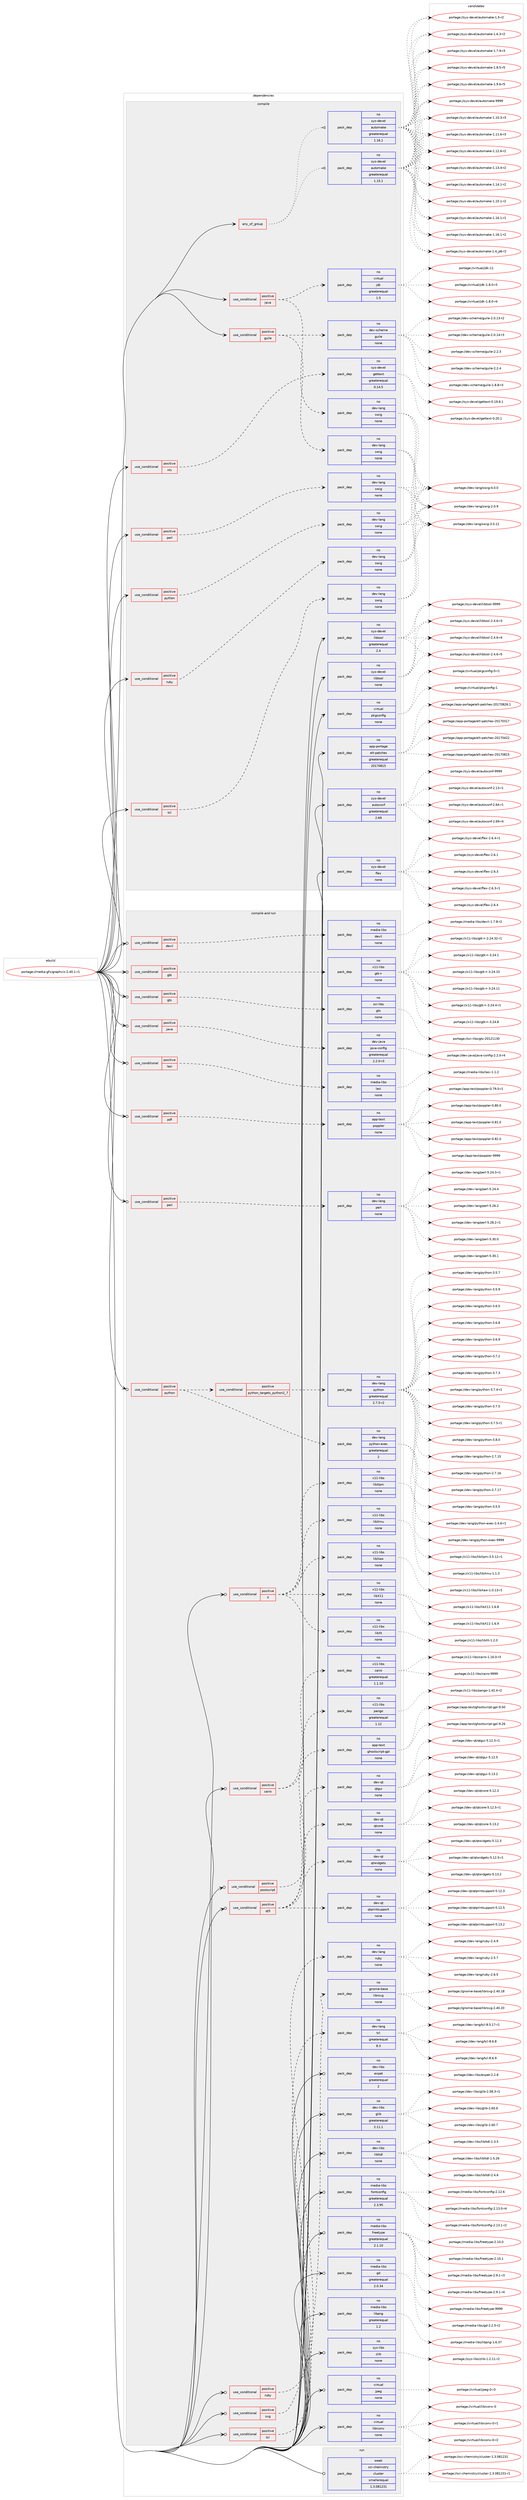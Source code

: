 digraph prolog {

# *************
# Graph options
# *************

newrank=true;
concentrate=true;
compound=true;
graph [rankdir=LR,fontname=Helvetica,fontsize=10,ranksep=1.5];#, ranksep=2.5, nodesep=0.2];
edge  [arrowhead=vee];
node  [fontname=Helvetica,fontsize=10];

# **********
# The ebuild
# **********

subgraph cluster_leftcol {
color=gray;
rank=same;
label=<<i>ebuild</i>>;
id [label="portage://media-gfx/graphviz-2.40.1-r1", color=red, width=4, href="../media-gfx/graphviz-2.40.1-r1.svg"];
}

# ****************
# The dependencies
# ****************

subgraph cluster_midcol {
color=gray;
label=<<i>dependencies</i>>;
subgraph cluster_compile {
fillcolor="#eeeeee";
style=filled;
label=<<i>compile</i>>;
subgraph any4953 {
dependency313932 [label=<<TABLE BORDER="0" CELLBORDER="1" CELLSPACING="0" CELLPADDING="4"><TR><TD CELLPADDING="10">any_of_group</TD></TR></TABLE>>, shape=none, color=red];subgraph pack230329 {
dependency313933 [label=<<TABLE BORDER="0" CELLBORDER="1" CELLSPACING="0" CELLPADDING="4" WIDTH="220"><TR><TD ROWSPAN="6" CELLPADDING="30">pack_dep</TD></TR><TR><TD WIDTH="110">no</TD></TR><TR><TD>sys-devel</TD></TR><TR><TD>automake</TD></TR><TR><TD>greaterequal</TD></TR><TR><TD>1.16.1</TD></TR></TABLE>>, shape=none, color=blue];
}
dependency313932:e -> dependency313933:w [weight=20,style="dotted",arrowhead="oinv"];
subgraph pack230330 {
dependency313934 [label=<<TABLE BORDER="0" CELLBORDER="1" CELLSPACING="0" CELLPADDING="4" WIDTH="220"><TR><TD ROWSPAN="6" CELLPADDING="30">pack_dep</TD></TR><TR><TD WIDTH="110">no</TD></TR><TR><TD>sys-devel</TD></TR><TR><TD>automake</TD></TR><TR><TD>greaterequal</TD></TR><TR><TD>1.15.1</TD></TR></TABLE>>, shape=none, color=blue];
}
dependency313932:e -> dependency313934:w [weight=20,style="dotted",arrowhead="oinv"];
}
id:e -> dependency313932:w [weight=20,style="solid",arrowhead="vee"];
subgraph cond78534 {
dependency313935 [label=<<TABLE BORDER="0" CELLBORDER="1" CELLSPACING="0" CELLPADDING="4"><TR><TD ROWSPAN="3" CELLPADDING="10">use_conditional</TD></TR><TR><TD>positive</TD></TR><TR><TD>guile</TD></TR></TABLE>>, shape=none, color=red];
subgraph pack230331 {
dependency313936 [label=<<TABLE BORDER="0" CELLBORDER="1" CELLSPACING="0" CELLPADDING="4" WIDTH="220"><TR><TD ROWSPAN="6" CELLPADDING="30">pack_dep</TD></TR><TR><TD WIDTH="110">no</TD></TR><TR><TD>dev-lang</TD></TR><TR><TD>swig</TD></TR><TR><TD>none</TD></TR><TR><TD></TD></TR></TABLE>>, shape=none, color=blue];
}
dependency313935:e -> dependency313936:w [weight=20,style="dashed",arrowhead="vee"];
subgraph pack230332 {
dependency313937 [label=<<TABLE BORDER="0" CELLBORDER="1" CELLSPACING="0" CELLPADDING="4" WIDTH="220"><TR><TD ROWSPAN="6" CELLPADDING="30">pack_dep</TD></TR><TR><TD WIDTH="110">no</TD></TR><TR><TD>dev-scheme</TD></TR><TR><TD>guile</TD></TR><TR><TD>none</TD></TR><TR><TD></TD></TR></TABLE>>, shape=none, color=blue];
}
dependency313935:e -> dependency313937:w [weight=20,style="dashed",arrowhead="vee"];
}
id:e -> dependency313935:w [weight=20,style="solid",arrowhead="vee"];
subgraph cond78535 {
dependency313938 [label=<<TABLE BORDER="0" CELLBORDER="1" CELLSPACING="0" CELLPADDING="4"><TR><TD ROWSPAN="3" CELLPADDING="10">use_conditional</TD></TR><TR><TD>positive</TD></TR><TR><TD>java</TD></TR></TABLE>>, shape=none, color=red];
subgraph pack230333 {
dependency313939 [label=<<TABLE BORDER="0" CELLBORDER="1" CELLSPACING="0" CELLPADDING="4" WIDTH="220"><TR><TD ROWSPAN="6" CELLPADDING="30">pack_dep</TD></TR><TR><TD WIDTH="110">no</TD></TR><TR><TD>dev-lang</TD></TR><TR><TD>swig</TD></TR><TR><TD>none</TD></TR><TR><TD></TD></TR></TABLE>>, shape=none, color=blue];
}
dependency313938:e -> dependency313939:w [weight=20,style="dashed",arrowhead="vee"];
subgraph pack230334 {
dependency313940 [label=<<TABLE BORDER="0" CELLBORDER="1" CELLSPACING="0" CELLPADDING="4" WIDTH="220"><TR><TD ROWSPAN="6" CELLPADDING="30">pack_dep</TD></TR><TR><TD WIDTH="110">no</TD></TR><TR><TD>virtual</TD></TR><TR><TD>jdk</TD></TR><TR><TD>greaterequal</TD></TR><TR><TD>1.5</TD></TR></TABLE>>, shape=none, color=blue];
}
dependency313938:e -> dependency313940:w [weight=20,style="dashed",arrowhead="vee"];
}
id:e -> dependency313938:w [weight=20,style="solid",arrowhead="vee"];
subgraph cond78536 {
dependency313941 [label=<<TABLE BORDER="0" CELLBORDER="1" CELLSPACING="0" CELLPADDING="4"><TR><TD ROWSPAN="3" CELLPADDING="10">use_conditional</TD></TR><TR><TD>positive</TD></TR><TR><TD>nls</TD></TR></TABLE>>, shape=none, color=red];
subgraph pack230335 {
dependency313942 [label=<<TABLE BORDER="0" CELLBORDER="1" CELLSPACING="0" CELLPADDING="4" WIDTH="220"><TR><TD ROWSPAN="6" CELLPADDING="30">pack_dep</TD></TR><TR><TD WIDTH="110">no</TD></TR><TR><TD>sys-devel</TD></TR><TR><TD>gettext</TD></TR><TR><TD>greaterequal</TD></TR><TR><TD>0.14.5</TD></TR></TABLE>>, shape=none, color=blue];
}
dependency313941:e -> dependency313942:w [weight=20,style="dashed",arrowhead="vee"];
}
id:e -> dependency313941:w [weight=20,style="solid",arrowhead="vee"];
subgraph cond78537 {
dependency313943 [label=<<TABLE BORDER="0" CELLBORDER="1" CELLSPACING="0" CELLPADDING="4"><TR><TD ROWSPAN="3" CELLPADDING="10">use_conditional</TD></TR><TR><TD>positive</TD></TR><TR><TD>perl</TD></TR></TABLE>>, shape=none, color=red];
subgraph pack230336 {
dependency313944 [label=<<TABLE BORDER="0" CELLBORDER="1" CELLSPACING="0" CELLPADDING="4" WIDTH="220"><TR><TD ROWSPAN="6" CELLPADDING="30">pack_dep</TD></TR><TR><TD WIDTH="110">no</TD></TR><TR><TD>dev-lang</TD></TR><TR><TD>swig</TD></TR><TR><TD>none</TD></TR><TR><TD></TD></TR></TABLE>>, shape=none, color=blue];
}
dependency313943:e -> dependency313944:w [weight=20,style="dashed",arrowhead="vee"];
}
id:e -> dependency313943:w [weight=20,style="solid",arrowhead="vee"];
subgraph cond78538 {
dependency313945 [label=<<TABLE BORDER="0" CELLBORDER="1" CELLSPACING="0" CELLPADDING="4"><TR><TD ROWSPAN="3" CELLPADDING="10">use_conditional</TD></TR><TR><TD>positive</TD></TR><TR><TD>python</TD></TR></TABLE>>, shape=none, color=red];
subgraph pack230337 {
dependency313946 [label=<<TABLE BORDER="0" CELLBORDER="1" CELLSPACING="0" CELLPADDING="4" WIDTH="220"><TR><TD ROWSPAN="6" CELLPADDING="30">pack_dep</TD></TR><TR><TD WIDTH="110">no</TD></TR><TR><TD>dev-lang</TD></TR><TR><TD>swig</TD></TR><TR><TD>none</TD></TR><TR><TD></TD></TR></TABLE>>, shape=none, color=blue];
}
dependency313945:e -> dependency313946:w [weight=20,style="dashed",arrowhead="vee"];
}
id:e -> dependency313945:w [weight=20,style="solid",arrowhead="vee"];
subgraph cond78539 {
dependency313947 [label=<<TABLE BORDER="0" CELLBORDER="1" CELLSPACING="0" CELLPADDING="4"><TR><TD ROWSPAN="3" CELLPADDING="10">use_conditional</TD></TR><TR><TD>positive</TD></TR><TR><TD>ruby</TD></TR></TABLE>>, shape=none, color=red];
subgraph pack230338 {
dependency313948 [label=<<TABLE BORDER="0" CELLBORDER="1" CELLSPACING="0" CELLPADDING="4" WIDTH="220"><TR><TD ROWSPAN="6" CELLPADDING="30">pack_dep</TD></TR><TR><TD WIDTH="110">no</TD></TR><TR><TD>dev-lang</TD></TR><TR><TD>swig</TD></TR><TR><TD>none</TD></TR><TR><TD></TD></TR></TABLE>>, shape=none, color=blue];
}
dependency313947:e -> dependency313948:w [weight=20,style="dashed",arrowhead="vee"];
}
id:e -> dependency313947:w [weight=20,style="solid",arrowhead="vee"];
subgraph cond78540 {
dependency313949 [label=<<TABLE BORDER="0" CELLBORDER="1" CELLSPACING="0" CELLPADDING="4"><TR><TD ROWSPAN="3" CELLPADDING="10">use_conditional</TD></TR><TR><TD>positive</TD></TR><TR><TD>tcl</TD></TR></TABLE>>, shape=none, color=red];
subgraph pack230339 {
dependency313950 [label=<<TABLE BORDER="0" CELLBORDER="1" CELLSPACING="0" CELLPADDING="4" WIDTH="220"><TR><TD ROWSPAN="6" CELLPADDING="30">pack_dep</TD></TR><TR><TD WIDTH="110">no</TD></TR><TR><TD>dev-lang</TD></TR><TR><TD>swig</TD></TR><TR><TD>none</TD></TR><TR><TD></TD></TR></TABLE>>, shape=none, color=blue];
}
dependency313949:e -> dependency313950:w [weight=20,style="dashed",arrowhead="vee"];
}
id:e -> dependency313949:w [weight=20,style="solid",arrowhead="vee"];
subgraph pack230340 {
dependency313951 [label=<<TABLE BORDER="0" CELLBORDER="1" CELLSPACING="0" CELLPADDING="4" WIDTH="220"><TR><TD ROWSPAN="6" CELLPADDING="30">pack_dep</TD></TR><TR><TD WIDTH="110">no</TD></TR><TR><TD>app-portage</TD></TR><TR><TD>elt-patches</TD></TR><TR><TD>greaterequal</TD></TR><TR><TD>20170815</TD></TR></TABLE>>, shape=none, color=blue];
}
id:e -> dependency313951:w [weight=20,style="solid",arrowhead="vee"];
subgraph pack230341 {
dependency313952 [label=<<TABLE BORDER="0" CELLBORDER="1" CELLSPACING="0" CELLPADDING="4" WIDTH="220"><TR><TD ROWSPAN="6" CELLPADDING="30">pack_dep</TD></TR><TR><TD WIDTH="110">no</TD></TR><TR><TD>sys-devel</TD></TR><TR><TD>autoconf</TD></TR><TR><TD>greaterequal</TD></TR><TR><TD>2.69</TD></TR></TABLE>>, shape=none, color=blue];
}
id:e -> dependency313952:w [weight=20,style="solid",arrowhead="vee"];
subgraph pack230342 {
dependency313953 [label=<<TABLE BORDER="0" CELLBORDER="1" CELLSPACING="0" CELLPADDING="4" WIDTH="220"><TR><TD ROWSPAN="6" CELLPADDING="30">pack_dep</TD></TR><TR><TD WIDTH="110">no</TD></TR><TR><TD>sys-devel</TD></TR><TR><TD>flex</TD></TR><TR><TD>none</TD></TR><TR><TD></TD></TR></TABLE>>, shape=none, color=blue];
}
id:e -> dependency313953:w [weight=20,style="solid",arrowhead="vee"];
subgraph pack230343 {
dependency313954 [label=<<TABLE BORDER="0" CELLBORDER="1" CELLSPACING="0" CELLPADDING="4" WIDTH="220"><TR><TD ROWSPAN="6" CELLPADDING="30">pack_dep</TD></TR><TR><TD WIDTH="110">no</TD></TR><TR><TD>sys-devel</TD></TR><TR><TD>libtool</TD></TR><TR><TD>greaterequal</TD></TR><TR><TD>2.4</TD></TR></TABLE>>, shape=none, color=blue];
}
id:e -> dependency313954:w [weight=20,style="solid",arrowhead="vee"];
subgraph pack230344 {
dependency313955 [label=<<TABLE BORDER="0" CELLBORDER="1" CELLSPACING="0" CELLPADDING="4" WIDTH="220"><TR><TD ROWSPAN="6" CELLPADDING="30">pack_dep</TD></TR><TR><TD WIDTH="110">no</TD></TR><TR><TD>sys-devel</TD></TR><TR><TD>libtool</TD></TR><TR><TD>none</TD></TR><TR><TD></TD></TR></TABLE>>, shape=none, color=blue];
}
id:e -> dependency313955:w [weight=20,style="solid",arrowhead="vee"];
subgraph pack230345 {
dependency313956 [label=<<TABLE BORDER="0" CELLBORDER="1" CELLSPACING="0" CELLPADDING="4" WIDTH="220"><TR><TD ROWSPAN="6" CELLPADDING="30">pack_dep</TD></TR><TR><TD WIDTH="110">no</TD></TR><TR><TD>virtual</TD></TR><TR><TD>pkgconfig</TD></TR><TR><TD>none</TD></TR><TR><TD></TD></TR></TABLE>>, shape=none, color=blue];
}
id:e -> dependency313956:w [weight=20,style="solid",arrowhead="vee"];
}
subgraph cluster_compileandrun {
fillcolor="#eeeeee";
style=filled;
label=<<i>compile and run</i>>;
subgraph cond78541 {
dependency313957 [label=<<TABLE BORDER="0" CELLBORDER="1" CELLSPACING="0" CELLPADDING="4"><TR><TD ROWSPAN="3" CELLPADDING="10">use_conditional</TD></TR><TR><TD>positive</TD></TR><TR><TD>X</TD></TR></TABLE>>, shape=none, color=red];
subgraph pack230346 {
dependency313958 [label=<<TABLE BORDER="0" CELLBORDER="1" CELLSPACING="0" CELLPADDING="4" WIDTH="220"><TR><TD ROWSPAN="6" CELLPADDING="30">pack_dep</TD></TR><TR><TD WIDTH="110">no</TD></TR><TR><TD>x11-libs</TD></TR><TR><TD>libX11</TD></TR><TR><TD>none</TD></TR><TR><TD></TD></TR></TABLE>>, shape=none, color=blue];
}
dependency313957:e -> dependency313958:w [weight=20,style="dashed",arrowhead="vee"];
subgraph pack230347 {
dependency313959 [label=<<TABLE BORDER="0" CELLBORDER="1" CELLSPACING="0" CELLPADDING="4" WIDTH="220"><TR><TD ROWSPAN="6" CELLPADDING="30">pack_dep</TD></TR><TR><TD WIDTH="110">no</TD></TR><TR><TD>x11-libs</TD></TR><TR><TD>libXaw</TD></TR><TR><TD>none</TD></TR><TR><TD></TD></TR></TABLE>>, shape=none, color=blue];
}
dependency313957:e -> dependency313959:w [weight=20,style="dashed",arrowhead="vee"];
subgraph pack230348 {
dependency313960 [label=<<TABLE BORDER="0" CELLBORDER="1" CELLSPACING="0" CELLPADDING="4" WIDTH="220"><TR><TD ROWSPAN="6" CELLPADDING="30">pack_dep</TD></TR><TR><TD WIDTH="110">no</TD></TR><TR><TD>x11-libs</TD></TR><TR><TD>libXmu</TD></TR><TR><TD>none</TD></TR><TR><TD></TD></TR></TABLE>>, shape=none, color=blue];
}
dependency313957:e -> dependency313960:w [weight=20,style="dashed",arrowhead="vee"];
subgraph pack230349 {
dependency313961 [label=<<TABLE BORDER="0" CELLBORDER="1" CELLSPACING="0" CELLPADDING="4" WIDTH="220"><TR><TD ROWSPAN="6" CELLPADDING="30">pack_dep</TD></TR><TR><TD WIDTH="110">no</TD></TR><TR><TD>x11-libs</TD></TR><TR><TD>libXpm</TD></TR><TR><TD>none</TD></TR><TR><TD></TD></TR></TABLE>>, shape=none, color=blue];
}
dependency313957:e -> dependency313961:w [weight=20,style="dashed",arrowhead="vee"];
subgraph pack230350 {
dependency313962 [label=<<TABLE BORDER="0" CELLBORDER="1" CELLSPACING="0" CELLPADDING="4" WIDTH="220"><TR><TD ROWSPAN="6" CELLPADDING="30">pack_dep</TD></TR><TR><TD WIDTH="110">no</TD></TR><TR><TD>x11-libs</TD></TR><TR><TD>libXt</TD></TR><TR><TD>none</TD></TR><TR><TD></TD></TR></TABLE>>, shape=none, color=blue];
}
dependency313957:e -> dependency313962:w [weight=20,style="dashed",arrowhead="vee"];
}
id:e -> dependency313957:w [weight=20,style="solid",arrowhead="odotvee"];
subgraph cond78542 {
dependency313963 [label=<<TABLE BORDER="0" CELLBORDER="1" CELLSPACING="0" CELLPADDING="4"><TR><TD ROWSPAN="3" CELLPADDING="10">use_conditional</TD></TR><TR><TD>positive</TD></TR><TR><TD>cairo</TD></TR></TABLE>>, shape=none, color=red];
subgraph pack230351 {
dependency313964 [label=<<TABLE BORDER="0" CELLBORDER="1" CELLSPACING="0" CELLPADDING="4" WIDTH="220"><TR><TD ROWSPAN="6" CELLPADDING="30">pack_dep</TD></TR><TR><TD WIDTH="110">no</TD></TR><TR><TD>x11-libs</TD></TR><TR><TD>cairo</TD></TR><TR><TD>greaterequal</TD></TR><TR><TD>1.1.10</TD></TR></TABLE>>, shape=none, color=blue];
}
dependency313963:e -> dependency313964:w [weight=20,style="dashed",arrowhead="vee"];
subgraph pack230352 {
dependency313965 [label=<<TABLE BORDER="0" CELLBORDER="1" CELLSPACING="0" CELLPADDING="4" WIDTH="220"><TR><TD ROWSPAN="6" CELLPADDING="30">pack_dep</TD></TR><TR><TD WIDTH="110">no</TD></TR><TR><TD>x11-libs</TD></TR><TR><TD>pango</TD></TR><TR><TD>greaterequal</TD></TR><TR><TD>1.12</TD></TR></TABLE>>, shape=none, color=blue];
}
dependency313963:e -> dependency313965:w [weight=20,style="dashed",arrowhead="vee"];
}
id:e -> dependency313963:w [weight=20,style="solid",arrowhead="odotvee"];
subgraph cond78543 {
dependency313966 [label=<<TABLE BORDER="0" CELLBORDER="1" CELLSPACING="0" CELLPADDING="4"><TR><TD ROWSPAN="3" CELLPADDING="10">use_conditional</TD></TR><TR><TD>positive</TD></TR><TR><TD>devil</TD></TR></TABLE>>, shape=none, color=red];
subgraph pack230353 {
dependency313967 [label=<<TABLE BORDER="0" CELLBORDER="1" CELLSPACING="0" CELLPADDING="4" WIDTH="220"><TR><TD ROWSPAN="6" CELLPADDING="30">pack_dep</TD></TR><TR><TD WIDTH="110">no</TD></TR><TR><TD>media-libs</TD></TR><TR><TD>devil</TD></TR><TR><TD>none</TD></TR><TR><TD></TD></TR></TABLE>>, shape=none, color=blue];
}
dependency313966:e -> dependency313967:w [weight=20,style="dashed",arrowhead="vee"];
}
id:e -> dependency313966:w [weight=20,style="solid",arrowhead="odotvee"];
subgraph cond78544 {
dependency313968 [label=<<TABLE BORDER="0" CELLBORDER="1" CELLSPACING="0" CELLPADDING="4"><TR><TD ROWSPAN="3" CELLPADDING="10">use_conditional</TD></TR><TR><TD>positive</TD></TR><TR><TD>gtk</TD></TR></TABLE>>, shape=none, color=red];
subgraph pack230354 {
dependency313969 [label=<<TABLE BORDER="0" CELLBORDER="1" CELLSPACING="0" CELLPADDING="4" WIDTH="220"><TR><TD ROWSPAN="6" CELLPADDING="30">pack_dep</TD></TR><TR><TD WIDTH="110">no</TD></TR><TR><TD>x11-libs</TD></TR><TR><TD>gtk+</TD></TR><TR><TD>none</TD></TR><TR><TD></TD></TR></TABLE>>, shape=none, color=blue];
}
dependency313968:e -> dependency313969:w [weight=20,style="dashed",arrowhead="vee"];
}
id:e -> dependency313968:w [weight=20,style="solid",arrowhead="odotvee"];
subgraph cond78545 {
dependency313970 [label=<<TABLE BORDER="0" CELLBORDER="1" CELLSPACING="0" CELLPADDING="4"><TR><TD ROWSPAN="3" CELLPADDING="10">use_conditional</TD></TR><TR><TD>positive</TD></TR><TR><TD>gts</TD></TR></TABLE>>, shape=none, color=red];
subgraph pack230355 {
dependency313971 [label=<<TABLE BORDER="0" CELLBORDER="1" CELLSPACING="0" CELLPADDING="4" WIDTH="220"><TR><TD ROWSPAN="6" CELLPADDING="30">pack_dep</TD></TR><TR><TD WIDTH="110">no</TD></TR><TR><TD>sci-libs</TD></TR><TR><TD>gts</TD></TR><TR><TD>none</TD></TR><TR><TD></TD></TR></TABLE>>, shape=none, color=blue];
}
dependency313970:e -> dependency313971:w [weight=20,style="dashed",arrowhead="vee"];
}
id:e -> dependency313970:w [weight=20,style="solid",arrowhead="odotvee"];
subgraph cond78546 {
dependency313972 [label=<<TABLE BORDER="0" CELLBORDER="1" CELLSPACING="0" CELLPADDING="4"><TR><TD ROWSPAN="3" CELLPADDING="10">use_conditional</TD></TR><TR><TD>positive</TD></TR><TR><TD>java</TD></TR></TABLE>>, shape=none, color=red];
subgraph pack230356 {
dependency313973 [label=<<TABLE BORDER="0" CELLBORDER="1" CELLSPACING="0" CELLPADDING="4" WIDTH="220"><TR><TD ROWSPAN="6" CELLPADDING="30">pack_dep</TD></TR><TR><TD WIDTH="110">no</TD></TR><TR><TD>dev-java</TD></TR><TR><TD>java-config</TD></TR><TR><TD>greaterequal</TD></TR><TR><TD>2.2.0-r3</TD></TR></TABLE>>, shape=none, color=blue];
}
dependency313972:e -> dependency313973:w [weight=20,style="dashed",arrowhead="vee"];
}
id:e -> dependency313972:w [weight=20,style="solid",arrowhead="odotvee"];
subgraph cond78547 {
dependency313974 [label=<<TABLE BORDER="0" CELLBORDER="1" CELLSPACING="0" CELLPADDING="4"><TR><TD ROWSPAN="3" CELLPADDING="10">use_conditional</TD></TR><TR><TD>positive</TD></TR><TR><TD>lasi</TD></TR></TABLE>>, shape=none, color=red];
subgraph pack230357 {
dependency313975 [label=<<TABLE BORDER="0" CELLBORDER="1" CELLSPACING="0" CELLPADDING="4" WIDTH="220"><TR><TD ROWSPAN="6" CELLPADDING="30">pack_dep</TD></TR><TR><TD WIDTH="110">no</TD></TR><TR><TD>media-libs</TD></TR><TR><TD>lasi</TD></TR><TR><TD>none</TD></TR><TR><TD></TD></TR></TABLE>>, shape=none, color=blue];
}
dependency313974:e -> dependency313975:w [weight=20,style="dashed",arrowhead="vee"];
}
id:e -> dependency313974:w [weight=20,style="solid",arrowhead="odotvee"];
subgraph cond78548 {
dependency313976 [label=<<TABLE BORDER="0" CELLBORDER="1" CELLSPACING="0" CELLPADDING="4"><TR><TD ROWSPAN="3" CELLPADDING="10">use_conditional</TD></TR><TR><TD>positive</TD></TR><TR><TD>pdf</TD></TR></TABLE>>, shape=none, color=red];
subgraph pack230358 {
dependency313977 [label=<<TABLE BORDER="0" CELLBORDER="1" CELLSPACING="0" CELLPADDING="4" WIDTH="220"><TR><TD ROWSPAN="6" CELLPADDING="30">pack_dep</TD></TR><TR><TD WIDTH="110">no</TD></TR><TR><TD>app-text</TD></TR><TR><TD>poppler</TD></TR><TR><TD>none</TD></TR><TR><TD></TD></TR></TABLE>>, shape=none, color=blue];
}
dependency313976:e -> dependency313977:w [weight=20,style="dashed",arrowhead="vee"];
}
id:e -> dependency313976:w [weight=20,style="solid",arrowhead="odotvee"];
subgraph cond78549 {
dependency313978 [label=<<TABLE BORDER="0" CELLBORDER="1" CELLSPACING="0" CELLPADDING="4"><TR><TD ROWSPAN="3" CELLPADDING="10">use_conditional</TD></TR><TR><TD>positive</TD></TR><TR><TD>perl</TD></TR></TABLE>>, shape=none, color=red];
subgraph pack230359 {
dependency313979 [label=<<TABLE BORDER="0" CELLBORDER="1" CELLSPACING="0" CELLPADDING="4" WIDTH="220"><TR><TD ROWSPAN="6" CELLPADDING="30">pack_dep</TD></TR><TR><TD WIDTH="110">no</TD></TR><TR><TD>dev-lang</TD></TR><TR><TD>perl</TD></TR><TR><TD>none</TD></TR><TR><TD></TD></TR></TABLE>>, shape=none, color=blue];
}
dependency313978:e -> dependency313979:w [weight=20,style="dashed",arrowhead="vee"];
}
id:e -> dependency313978:w [weight=20,style="solid",arrowhead="odotvee"];
subgraph cond78550 {
dependency313980 [label=<<TABLE BORDER="0" CELLBORDER="1" CELLSPACING="0" CELLPADDING="4"><TR><TD ROWSPAN="3" CELLPADDING="10">use_conditional</TD></TR><TR><TD>positive</TD></TR><TR><TD>postscript</TD></TR></TABLE>>, shape=none, color=red];
subgraph pack230360 {
dependency313981 [label=<<TABLE BORDER="0" CELLBORDER="1" CELLSPACING="0" CELLPADDING="4" WIDTH="220"><TR><TD ROWSPAN="6" CELLPADDING="30">pack_dep</TD></TR><TR><TD WIDTH="110">no</TD></TR><TR><TD>app-text</TD></TR><TR><TD>ghostscript-gpl</TD></TR><TR><TD>none</TD></TR><TR><TD></TD></TR></TABLE>>, shape=none, color=blue];
}
dependency313980:e -> dependency313981:w [weight=20,style="dashed",arrowhead="vee"];
}
id:e -> dependency313980:w [weight=20,style="solid",arrowhead="odotvee"];
subgraph cond78551 {
dependency313982 [label=<<TABLE BORDER="0" CELLBORDER="1" CELLSPACING="0" CELLPADDING="4"><TR><TD ROWSPAN="3" CELLPADDING="10">use_conditional</TD></TR><TR><TD>positive</TD></TR><TR><TD>python</TD></TR></TABLE>>, shape=none, color=red];
subgraph cond78552 {
dependency313983 [label=<<TABLE BORDER="0" CELLBORDER="1" CELLSPACING="0" CELLPADDING="4"><TR><TD ROWSPAN="3" CELLPADDING="10">use_conditional</TD></TR><TR><TD>positive</TD></TR><TR><TD>python_targets_python2_7</TD></TR></TABLE>>, shape=none, color=red];
subgraph pack230361 {
dependency313984 [label=<<TABLE BORDER="0" CELLBORDER="1" CELLSPACING="0" CELLPADDING="4" WIDTH="220"><TR><TD ROWSPAN="6" CELLPADDING="30">pack_dep</TD></TR><TR><TD WIDTH="110">no</TD></TR><TR><TD>dev-lang</TD></TR><TR><TD>python</TD></TR><TR><TD>greaterequal</TD></TR><TR><TD>2.7.5-r2</TD></TR></TABLE>>, shape=none, color=blue];
}
dependency313983:e -> dependency313984:w [weight=20,style="dashed",arrowhead="vee"];
}
dependency313982:e -> dependency313983:w [weight=20,style="dashed",arrowhead="vee"];
subgraph pack230362 {
dependency313985 [label=<<TABLE BORDER="0" CELLBORDER="1" CELLSPACING="0" CELLPADDING="4" WIDTH="220"><TR><TD ROWSPAN="6" CELLPADDING="30">pack_dep</TD></TR><TR><TD WIDTH="110">no</TD></TR><TR><TD>dev-lang</TD></TR><TR><TD>python-exec</TD></TR><TR><TD>greaterequal</TD></TR><TR><TD>2</TD></TR></TABLE>>, shape=none, color=blue];
}
dependency313982:e -> dependency313985:w [weight=20,style="dashed",arrowhead="vee"];
}
id:e -> dependency313982:w [weight=20,style="solid",arrowhead="odotvee"];
subgraph cond78553 {
dependency313986 [label=<<TABLE BORDER="0" CELLBORDER="1" CELLSPACING="0" CELLPADDING="4"><TR><TD ROWSPAN="3" CELLPADDING="10">use_conditional</TD></TR><TR><TD>positive</TD></TR><TR><TD>qt5</TD></TR></TABLE>>, shape=none, color=red];
subgraph pack230363 {
dependency313987 [label=<<TABLE BORDER="0" CELLBORDER="1" CELLSPACING="0" CELLPADDING="4" WIDTH="220"><TR><TD ROWSPAN="6" CELLPADDING="30">pack_dep</TD></TR><TR><TD WIDTH="110">no</TD></TR><TR><TD>dev-qt</TD></TR><TR><TD>qtcore</TD></TR><TR><TD>none</TD></TR><TR><TD></TD></TR></TABLE>>, shape=none, color=blue];
}
dependency313986:e -> dependency313987:w [weight=20,style="dashed",arrowhead="vee"];
subgraph pack230364 {
dependency313988 [label=<<TABLE BORDER="0" CELLBORDER="1" CELLSPACING="0" CELLPADDING="4" WIDTH="220"><TR><TD ROWSPAN="6" CELLPADDING="30">pack_dep</TD></TR><TR><TD WIDTH="110">no</TD></TR><TR><TD>dev-qt</TD></TR><TR><TD>qtgui</TD></TR><TR><TD>none</TD></TR><TR><TD></TD></TR></TABLE>>, shape=none, color=blue];
}
dependency313986:e -> dependency313988:w [weight=20,style="dashed",arrowhead="vee"];
subgraph pack230365 {
dependency313989 [label=<<TABLE BORDER="0" CELLBORDER="1" CELLSPACING="0" CELLPADDING="4" WIDTH="220"><TR><TD ROWSPAN="6" CELLPADDING="30">pack_dep</TD></TR><TR><TD WIDTH="110">no</TD></TR><TR><TD>dev-qt</TD></TR><TR><TD>qtprintsupport</TD></TR><TR><TD>none</TD></TR><TR><TD></TD></TR></TABLE>>, shape=none, color=blue];
}
dependency313986:e -> dependency313989:w [weight=20,style="dashed",arrowhead="vee"];
subgraph pack230366 {
dependency313990 [label=<<TABLE BORDER="0" CELLBORDER="1" CELLSPACING="0" CELLPADDING="4" WIDTH="220"><TR><TD ROWSPAN="6" CELLPADDING="30">pack_dep</TD></TR><TR><TD WIDTH="110">no</TD></TR><TR><TD>dev-qt</TD></TR><TR><TD>qtwidgets</TD></TR><TR><TD>none</TD></TR><TR><TD></TD></TR></TABLE>>, shape=none, color=blue];
}
dependency313986:e -> dependency313990:w [weight=20,style="dashed",arrowhead="vee"];
}
id:e -> dependency313986:w [weight=20,style="solid",arrowhead="odotvee"];
subgraph cond78554 {
dependency313991 [label=<<TABLE BORDER="0" CELLBORDER="1" CELLSPACING="0" CELLPADDING="4"><TR><TD ROWSPAN="3" CELLPADDING="10">use_conditional</TD></TR><TR><TD>positive</TD></TR><TR><TD>ruby</TD></TR></TABLE>>, shape=none, color=red];
subgraph pack230367 {
dependency313992 [label=<<TABLE BORDER="0" CELLBORDER="1" CELLSPACING="0" CELLPADDING="4" WIDTH="220"><TR><TD ROWSPAN="6" CELLPADDING="30">pack_dep</TD></TR><TR><TD WIDTH="110">no</TD></TR><TR><TD>dev-lang</TD></TR><TR><TD>ruby</TD></TR><TR><TD>none</TD></TR><TR><TD></TD></TR></TABLE>>, shape=none, color=blue];
}
dependency313991:e -> dependency313992:w [weight=20,style="dashed",arrowhead="vee"];
}
id:e -> dependency313991:w [weight=20,style="solid",arrowhead="odotvee"];
subgraph cond78555 {
dependency313993 [label=<<TABLE BORDER="0" CELLBORDER="1" CELLSPACING="0" CELLPADDING="4"><TR><TD ROWSPAN="3" CELLPADDING="10">use_conditional</TD></TR><TR><TD>positive</TD></TR><TR><TD>svg</TD></TR></TABLE>>, shape=none, color=red];
subgraph pack230368 {
dependency313994 [label=<<TABLE BORDER="0" CELLBORDER="1" CELLSPACING="0" CELLPADDING="4" WIDTH="220"><TR><TD ROWSPAN="6" CELLPADDING="30">pack_dep</TD></TR><TR><TD WIDTH="110">no</TD></TR><TR><TD>gnome-base</TD></TR><TR><TD>librsvg</TD></TR><TR><TD>none</TD></TR><TR><TD></TD></TR></TABLE>>, shape=none, color=blue];
}
dependency313993:e -> dependency313994:w [weight=20,style="dashed",arrowhead="vee"];
}
id:e -> dependency313993:w [weight=20,style="solid",arrowhead="odotvee"];
subgraph cond78556 {
dependency313995 [label=<<TABLE BORDER="0" CELLBORDER="1" CELLSPACING="0" CELLPADDING="4"><TR><TD ROWSPAN="3" CELLPADDING="10">use_conditional</TD></TR><TR><TD>positive</TD></TR><TR><TD>tcl</TD></TR></TABLE>>, shape=none, color=red];
subgraph pack230369 {
dependency313996 [label=<<TABLE BORDER="0" CELLBORDER="1" CELLSPACING="0" CELLPADDING="4" WIDTH="220"><TR><TD ROWSPAN="6" CELLPADDING="30">pack_dep</TD></TR><TR><TD WIDTH="110">no</TD></TR><TR><TD>dev-lang</TD></TR><TR><TD>tcl</TD></TR><TR><TD>greaterequal</TD></TR><TR><TD>8.3</TD></TR></TABLE>>, shape=none, color=blue];
}
dependency313995:e -> dependency313996:w [weight=20,style="dashed",arrowhead="vee"];
}
id:e -> dependency313995:w [weight=20,style="solid",arrowhead="odotvee"];
subgraph pack230370 {
dependency313997 [label=<<TABLE BORDER="0" CELLBORDER="1" CELLSPACING="0" CELLPADDING="4" WIDTH="220"><TR><TD ROWSPAN="6" CELLPADDING="30">pack_dep</TD></TR><TR><TD WIDTH="110">no</TD></TR><TR><TD>dev-libs</TD></TR><TR><TD>expat</TD></TR><TR><TD>greaterequal</TD></TR><TR><TD>2</TD></TR></TABLE>>, shape=none, color=blue];
}
id:e -> dependency313997:w [weight=20,style="solid",arrowhead="odotvee"];
subgraph pack230371 {
dependency313998 [label=<<TABLE BORDER="0" CELLBORDER="1" CELLSPACING="0" CELLPADDING="4" WIDTH="220"><TR><TD ROWSPAN="6" CELLPADDING="30">pack_dep</TD></TR><TR><TD WIDTH="110">no</TD></TR><TR><TD>dev-libs</TD></TR><TR><TD>glib</TD></TR><TR><TD>greaterequal</TD></TR><TR><TD>2.11.1</TD></TR></TABLE>>, shape=none, color=blue];
}
id:e -> dependency313998:w [weight=20,style="solid",arrowhead="odotvee"];
subgraph pack230372 {
dependency313999 [label=<<TABLE BORDER="0" CELLBORDER="1" CELLSPACING="0" CELLPADDING="4" WIDTH="220"><TR><TD ROWSPAN="6" CELLPADDING="30">pack_dep</TD></TR><TR><TD WIDTH="110">no</TD></TR><TR><TD>dev-libs</TD></TR><TR><TD>libltdl</TD></TR><TR><TD>none</TD></TR><TR><TD></TD></TR></TABLE>>, shape=none, color=blue];
}
id:e -> dependency313999:w [weight=20,style="solid",arrowhead="odotvee"];
subgraph pack230373 {
dependency314000 [label=<<TABLE BORDER="0" CELLBORDER="1" CELLSPACING="0" CELLPADDING="4" WIDTH="220"><TR><TD ROWSPAN="6" CELLPADDING="30">pack_dep</TD></TR><TR><TD WIDTH="110">no</TD></TR><TR><TD>media-libs</TD></TR><TR><TD>fontconfig</TD></TR><TR><TD>greaterequal</TD></TR><TR><TD>2.3.95</TD></TR></TABLE>>, shape=none, color=blue];
}
id:e -> dependency314000:w [weight=20,style="solid",arrowhead="odotvee"];
subgraph pack230374 {
dependency314001 [label=<<TABLE BORDER="0" CELLBORDER="1" CELLSPACING="0" CELLPADDING="4" WIDTH="220"><TR><TD ROWSPAN="6" CELLPADDING="30">pack_dep</TD></TR><TR><TD WIDTH="110">no</TD></TR><TR><TD>media-libs</TD></TR><TR><TD>freetype</TD></TR><TR><TD>greaterequal</TD></TR><TR><TD>2.1.10</TD></TR></TABLE>>, shape=none, color=blue];
}
id:e -> dependency314001:w [weight=20,style="solid",arrowhead="odotvee"];
subgraph pack230375 {
dependency314002 [label=<<TABLE BORDER="0" CELLBORDER="1" CELLSPACING="0" CELLPADDING="4" WIDTH="220"><TR><TD ROWSPAN="6" CELLPADDING="30">pack_dep</TD></TR><TR><TD WIDTH="110">no</TD></TR><TR><TD>media-libs</TD></TR><TR><TD>gd</TD></TR><TR><TD>greaterequal</TD></TR><TR><TD>2.0.34</TD></TR></TABLE>>, shape=none, color=blue];
}
id:e -> dependency314002:w [weight=20,style="solid",arrowhead="odotvee"];
subgraph pack230376 {
dependency314003 [label=<<TABLE BORDER="0" CELLBORDER="1" CELLSPACING="0" CELLPADDING="4" WIDTH="220"><TR><TD ROWSPAN="6" CELLPADDING="30">pack_dep</TD></TR><TR><TD WIDTH="110">no</TD></TR><TR><TD>media-libs</TD></TR><TR><TD>libpng</TD></TR><TR><TD>greaterequal</TD></TR><TR><TD>1.2</TD></TR></TABLE>>, shape=none, color=blue];
}
id:e -> dependency314003:w [weight=20,style="solid",arrowhead="odotvee"];
subgraph pack230377 {
dependency314004 [label=<<TABLE BORDER="0" CELLBORDER="1" CELLSPACING="0" CELLPADDING="4" WIDTH="220"><TR><TD ROWSPAN="6" CELLPADDING="30">pack_dep</TD></TR><TR><TD WIDTH="110">no</TD></TR><TR><TD>sys-libs</TD></TR><TR><TD>zlib</TD></TR><TR><TD>none</TD></TR><TR><TD></TD></TR></TABLE>>, shape=none, color=blue];
}
id:e -> dependency314004:w [weight=20,style="solid",arrowhead="odotvee"];
subgraph pack230378 {
dependency314005 [label=<<TABLE BORDER="0" CELLBORDER="1" CELLSPACING="0" CELLPADDING="4" WIDTH="220"><TR><TD ROWSPAN="6" CELLPADDING="30">pack_dep</TD></TR><TR><TD WIDTH="110">no</TD></TR><TR><TD>virtual</TD></TR><TR><TD>jpeg</TD></TR><TR><TD>none</TD></TR><TR><TD></TD></TR></TABLE>>, shape=none, color=blue];
}
id:e -> dependency314005:w [weight=20,style="solid",arrowhead="odotvee"];
subgraph pack230379 {
dependency314006 [label=<<TABLE BORDER="0" CELLBORDER="1" CELLSPACING="0" CELLPADDING="4" WIDTH="220"><TR><TD ROWSPAN="6" CELLPADDING="30">pack_dep</TD></TR><TR><TD WIDTH="110">no</TD></TR><TR><TD>virtual</TD></TR><TR><TD>libiconv</TD></TR><TR><TD>none</TD></TR><TR><TD></TD></TR></TABLE>>, shape=none, color=blue];
}
id:e -> dependency314006:w [weight=20,style="solid",arrowhead="odotvee"];
}
subgraph cluster_run {
fillcolor="#eeeeee";
style=filled;
label=<<i>run</i>>;
subgraph pack230380 {
dependency314007 [label=<<TABLE BORDER="0" CELLBORDER="1" CELLSPACING="0" CELLPADDING="4" WIDTH="220"><TR><TD ROWSPAN="6" CELLPADDING="30">pack_dep</TD></TR><TR><TD WIDTH="110">weak</TD></TR><TR><TD>sci-chemistry</TD></TR><TR><TD>cluster</TD></TR><TR><TD>smallerequal</TD></TR><TR><TD>1.3.081231</TD></TR></TABLE>>, shape=none, color=blue];
}
id:e -> dependency314007:w [weight=20,style="solid",arrowhead="odot"];
}
}

# **************
# The candidates
# **************

subgraph cluster_choices {
rank=same;
color=gray;
label=<<i>candidates</i>>;

subgraph choice230329 {
color=black;
nodesep=1;
choiceportage11512111545100101118101108479711711611110997107101454946494846514511451 [label="portage://sys-devel/automake-1.10.3-r3", color=red, width=4,href="../sys-devel/automake-1.10.3-r3.svg"];
choiceportage11512111545100101118101108479711711611110997107101454946494946544511451 [label="portage://sys-devel/automake-1.11.6-r3", color=red, width=4,href="../sys-devel/automake-1.11.6-r3.svg"];
choiceportage11512111545100101118101108479711711611110997107101454946495046544511450 [label="portage://sys-devel/automake-1.12.6-r2", color=red, width=4,href="../sys-devel/automake-1.12.6-r2.svg"];
choiceportage11512111545100101118101108479711711611110997107101454946495146524511450 [label="portage://sys-devel/automake-1.13.4-r2", color=red, width=4,href="../sys-devel/automake-1.13.4-r2.svg"];
choiceportage11512111545100101118101108479711711611110997107101454946495246494511450 [label="portage://sys-devel/automake-1.14.1-r2", color=red, width=4,href="../sys-devel/automake-1.14.1-r2.svg"];
choiceportage11512111545100101118101108479711711611110997107101454946495346494511450 [label="portage://sys-devel/automake-1.15.1-r2", color=red, width=4,href="../sys-devel/automake-1.15.1-r2.svg"];
choiceportage11512111545100101118101108479711711611110997107101454946495446494511449 [label="portage://sys-devel/automake-1.16.1-r1", color=red, width=4,href="../sys-devel/automake-1.16.1-r1.svg"];
choiceportage11512111545100101118101108479711711611110997107101454946495446494511450 [label="portage://sys-devel/automake-1.16.1-r2", color=red, width=4,href="../sys-devel/automake-1.16.1-r2.svg"];
choiceportage115121115451001011181011084797117116111109971071014549465295112544511450 [label="portage://sys-devel/automake-1.4_p6-r2", color=red, width=4,href="../sys-devel/automake-1.4_p6-r2.svg"];
choiceportage11512111545100101118101108479711711611110997107101454946534511450 [label="portage://sys-devel/automake-1.5-r2", color=red, width=4,href="../sys-devel/automake-1.5-r2.svg"];
choiceportage115121115451001011181011084797117116111109971071014549465446514511450 [label="portage://sys-devel/automake-1.6.3-r2", color=red, width=4,href="../sys-devel/automake-1.6.3-r2.svg"];
choiceportage115121115451001011181011084797117116111109971071014549465546574511451 [label="portage://sys-devel/automake-1.7.9-r3", color=red, width=4,href="../sys-devel/automake-1.7.9-r3.svg"];
choiceportage115121115451001011181011084797117116111109971071014549465646534511453 [label="portage://sys-devel/automake-1.8.5-r5", color=red, width=4,href="../sys-devel/automake-1.8.5-r5.svg"];
choiceportage115121115451001011181011084797117116111109971071014549465746544511453 [label="portage://sys-devel/automake-1.9.6-r5", color=red, width=4,href="../sys-devel/automake-1.9.6-r5.svg"];
choiceportage115121115451001011181011084797117116111109971071014557575757 [label="portage://sys-devel/automake-9999", color=red, width=4,href="../sys-devel/automake-9999.svg"];
dependency313933:e -> choiceportage11512111545100101118101108479711711611110997107101454946494846514511451:w [style=dotted,weight="100"];
dependency313933:e -> choiceportage11512111545100101118101108479711711611110997107101454946494946544511451:w [style=dotted,weight="100"];
dependency313933:e -> choiceportage11512111545100101118101108479711711611110997107101454946495046544511450:w [style=dotted,weight="100"];
dependency313933:e -> choiceportage11512111545100101118101108479711711611110997107101454946495146524511450:w [style=dotted,weight="100"];
dependency313933:e -> choiceportage11512111545100101118101108479711711611110997107101454946495246494511450:w [style=dotted,weight="100"];
dependency313933:e -> choiceportage11512111545100101118101108479711711611110997107101454946495346494511450:w [style=dotted,weight="100"];
dependency313933:e -> choiceportage11512111545100101118101108479711711611110997107101454946495446494511449:w [style=dotted,weight="100"];
dependency313933:e -> choiceportage11512111545100101118101108479711711611110997107101454946495446494511450:w [style=dotted,weight="100"];
dependency313933:e -> choiceportage115121115451001011181011084797117116111109971071014549465295112544511450:w [style=dotted,weight="100"];
dependency313933:e -> choiceportage11512111545100101118101108479711711611110997107101454946534511450:w [style=dotted,weight="100"];
dependency313933:e -> choiceportage115121115451001011181011084797117116111109971071014549465446514511450:w [style=dotted,weight="100"];
dependency313933:e -> choiceportage115121115451001011181011084797117116111109971071014549465546574511451:w [style=dotted,weight="100"];
dependency313933:e -> choiceportage115121115451001011181011084797117116111109971071014549465646534511453:w [style=dotted,weight="100"];
dependency313933:e -> choiceportage115121115451001011181011084797117116111109971071014549465746544511453:w [style=dotted,weight="100"];
dependency313933:e -> choiceportage115121115451001011181011084797117116111109971071014557575757:w [style=dotted,weight="100"];
}
subgraph choice230330 {
color=black;
nodesep=1;
choiceportage11512111545100101118101108479711711611110997107101454946494846514511451 [label="portage://sys-devel/automake-1.10.3-r3", color=red, width=4,href="../sys-devel/automake-1.10.3-r3.svg"];
choiceportage11512111545100101118101108479711711611110997107101454946494946544511451 [label="portage://sys-devel/automake-1.11.6-r3", color=red, width=4,href="../sys-devel/automake-1.11.6-r3.svg"];
choiceportage11512111545100101118101108479711711611110997107101454946495046544511450 [label="portage://sys-devel/automake-1.12.6-r2", color=red, width=4,href="../sys-devel/automake-1.12.6-r2.svg"];
choiceportage11512111545100101118101108479711711611110997107101454946495146524511450 [label="portage://sys-devel/automake-1.13.4-r2", color=red, width=4,href="../sys-devel/automake-1.13.4-r2.svg"];
choiceportage11512111545100101118101108479711711611110997107101454946495246494511450 [label="portage://sys-devel/automake-1.14.1-r2", color=red, width=4,href="../sys-devel/automake-1.14.1-r2.svg"];
choiceportage11512111545100101118101108479711711611110997107101454946495346494511450 [label="portage://sys-devel/automake-1.15.1-r2", color=red, width=4,href="../sys-devel/automake-1.15.1-r2.svg"];
choiceportage11512111545100101118101108479711711611110997107101454946495446494511449 [label="portage://sys-devel/automake-1.16.1-r1", color=red, width=4,href="../sys-devel/automake-1.16.1-r1.svg"];
choiceportage11512111545100101118101108479711711611110997107101454946495446494511450 [label="portage://sys-devel/automake-1.16.1-r2", color=red, width=4,href="../sys-devel/automake-1.16.1-r2.svg"];
choiceportage115121115451001011181011084797117116111109971071014549465295112544511450 [label="portage://sys-devel/automake-1.4_p6-r2", color=red, width=4,href="../sys-devel/automake-1.4_p6-r2.svg"];
choiceportage11512111545100101118101108479711711611110997107101454946534511450 [label="portage://sys-devel/automake-1.5-r2", color=red, width=4,href="../sys-devel/automake-1.5-r2.svg"];
choiceportage115121115451001011181011084797117116111109971071014549465446514511450 [label="portage://sys-devel/automake-1.6.3-r2", color=red, width=4,href="../sys-devel/automake-1.6.3-r2.svg"];
choiceportage115121115451001011181011084797117116111109971071014549465546574511451 [label="portage://sys-devel/automake-1.7.9-r3", color=red, width=4,href="../sys-devel/automake-1.7.9-r3.svg"];
choiceportage115121115451001011181011084797117116111109971071014549465646534511453 [label="portage://sys-devel/automake-1.8.5-r5", color=red, width=4,href="../sys-devel/automake-1.8.5-r5.svg"];
choiceportage115121115451001011181011084797117116111109971071014549465746544511453 [label="portage://sys-devel/automake-1.9.6-r5", color=red, width=4,href="../sys-devel/automake-1.9.6-r5.svg"];
choiceportage115121115451001011181011084797117116111109971071014557575757 [label="portage://sys-devel/automake-9999", color=red, width=4,href="../sys-devel/automake-9999.svg"];
dependency313934:e -> choiceportage11512111545100101118101108479711711611110997107101454946494846514511451:w [style=dotted,weight="100"];
dependency313934:e -> choiceportage11512111545100101118101108479711711611110997107101454946494946544511451:w [style=dotted,weight="100"];
dependency313934:e -> choiceportage11512111545100101118101108479711711611110997107101454946495046544511450:w [style=dotted,weight="100"];
dependency313934:e -> choiceportage11512111545100101118101108479711711611110997107101454946495146524511450:w [style=dotted,weight="100"];
dependency313934:e -> choiceportage11512111545100101118101108479711711611110997107101454946495246494511450:w [style=dotted,weight="100"];
dependency313934:e -> choiceportage11512111545100101118101108479711711611110997107101454946495346494511450:w [style=dotted,weight="100"];
dependency313934:e -> choiceportage11512111545100101118101108479711711611110997107101454946495446494511449:w [style=dotted,weight="100"];
dependency313934:e -> choiceportage11512111545100101118101108479711711611110997107101454946495446494511450:w [style=dotted,weight="100"];
dependency313934:e -> choiceportage115121115451001011181011084797117116111109971071014549465295112544511450:w [style=dotted,weight="100"];
dependency313934:e -> choiceportage11512111545100101118101108479711711611110997107101454946534511450:w [style=dotted,weight="100"];
dependency313934:e -> choiceportage115121115451001011181011084797117116111109971071014549465446514511450:w [style=dotted,weight="100"];
dependency313934:e -> choiceportage115121115451001011181011084797117116111109971071014549465546574511451:w [style=dotted,weight="100"];
dependency313934:e -> choiceportage115121115451001011181011084797117116111109971071014549465646534511453:w [style=dotted,weight="100"];
dependency313934:e -> choiceportage115121115451001011181011084797117116111109971071014549465746544511453:w [style=dotted,weight="100"];
dependency313934:e -> choiceportage115121115451001011181011084797117116111109971071014557575757:w [style=dotted,weight="100"];
}
subgraph choice230331 {
color=black;
nodesep=1;
choiceportage100101118451089711010347115119105103455046484657 [label="portage://dev-lang/swig-2.0.9", color=red, width=4,href="../dev-lang/swig-2.0.9.svg"];
choiceportage10010111845108971101034711511910510345514648464950 [label="portage://dev-lang/swig-3.0.12", color=red, width=4,href="../dev-lang/swig-3.0.12.svg"];
choiceportage100101118451089711010347115119105103455246484648 [label="portage://dev-lang/swig-4.0.0", color=red, width=4,href="../dev-lang/swig-4.0.0.svg"];
dependency313936:e -> choiceportage100101118451089711010347115119105103455046484657:w [style=dotted,weight="100"];
dependency313936:e -> choiceportage10010111845108971101034711511910510345514648464950:w [style=dotted,weight="100"];
dependency313936:e -> choiceportage100101118451089711010347115119105103455246484648:w [style=dotted,weight="100"];
}
subgraph choice230332 {
color=black;
nodesep=1;
choiceportage1001011184511599104101109101471031171051081014549465646564511451 [label="portage://dev-scheme/guile-1.8.8-r3", color=red, width=4,href="../dev-scheme/guile-1.8.8-r3.svg"];
choiceportage100101118451159910410110910147103117105108101455046484649514511450 [label="portage://dev-scheme/guile-2.0.13-r2", color=red, width=4,href="../dev-scheme/guile-2.0.13-r2.svg"];
choiceportage100101118451159910410110910147103117105108101455046484649524511451 [label="portage://dev-scheme/guile-2.0.14-r3", color=red, width=4,href="../dev-scheme/guile-2.0.14-r3.svg"];
choiceportage100101118451159910410110910147103117105108101455046504651 [label="portage://dev-scheme/guile-2.2.3", color=red, width=4,href="../dev-scheme/guile-2.2.3.svg"];
choiceportage100101118451159910410110910147103117105108101455046504652 [label="portage://dev-scheme/guile-2.2.4", color=red, width=4,href="../dev-scheme/guile-2.2.4.svg"];
dependency313937:e -> choiceportage1001011184511599104101109101471031171051081014549465646564511451:w [style=dotted,weight="100"];
dependency313937:e -> choiceportage100101118451159910410110910147103117105108101455046484649514511450:w [style=dotted,weight="100"];
dependency313937:e -> choiceportage100101118451159910410110910147103117105108101455046484649524511451:w [style=dotted,weight="100"];
dependency313937:e -> choiceportage100101118451159910410110910147103117105108101455046504651:w [style=dotted,weight="100"];
dependency313937:e -> choiceportage100101118451159910410110910147103117105108101455046504652:w [style=dotted,weight="100"];
}
subgraph choice230333 {
color=black;
nodesep=1;
choiceportage100101118451089711010347115119105103455046484657 [label="portage://dev-lang/swig-2.0.9", color=red, width=4,href="../dev-lang/swig-2.0.9.svg"];
choiceportage10010111845108971101034711511910510345514648464950 [label="portage://dev-lang/swig-3.0.12", color=red, width=4,href="../dev-lang/swig-3.0.12.svg"];
choiceportage100101118451089711010347115119105103455246484648 [label="portage://dev-lang/swig-4.0.0", color=red, width=4,href="../dev-lang/swig-4.0.0.svg"];
dependency313939:e -> choiceportage100101118451089711010347115119105103455046484657:w [style=dotted,weight="100"];
dependency313939:e -> choiceportage10010111845108971101034711511910510345514648464950:w [style=dotted,weight="100"];
dependency313939:e -> choiceportage100101118451089711010347115119105103455246484648:w [style=dotted,weight="100"];
}
subgraph choice230334 {
color=black;
nodesep=1;
choiceportage11810511411611797108471061001074549465646484511451 [label="portage://virtual/jdk-1.8.0-r3", color=red, width=4,href="../virtual/jdk-1.8.0-r3.svg"];
choiceportage11810511411611797108471061001074549465646484511452 [label="portage://virtual/jdk-1.8.0-r4", color=red, width=4,href="../virtual/jdk-1.8.0-r4.svg"];
choiceportage1181051141161179710847106100107454949 [label="portage://virtual/jdk-11", color=red, width=4,href="../virtual/jdk-11.svg"];
dependency313940:e -> choiceportage11810511411611797108471061001074549465646484511451:w [style=dotted,weight="100"];
dependency313940:e -> choiceportage11810511411611797108471061001074549465646484511452:w [style=dotted,weight="100"];
dependency313940:e -> choiceportage1181051141161179710847106100107454949:w [style=dotted,weight="100"];
}
subgraph choice230335 {
color=black;
nodesep=1;
choiceportage1151211154510010111810110847103101116116101120116454846495746564649 [label="portage://sys-devel/gettext-0.19.8.1", color=red, width=4,href="../sys-devel/gettext-0.19.8.1.svg"];
choiceportage115121115451001011181011084710310111611610112011645484650484649 [label="portage://sys-devel/gettext-0.20.1", color=red, width=4,href="../sys-devel/gettext-0.20.1.svg"];
dependency313942:e -> choiceportage1151211154510010111810110847103101116116101120116454846495746564649:w [style=dotted,weight="100"];
dependency313942:e -> choiceportage115121115451001011181011084710310111611610112011645484650484649:w [style=dotted,weight="100"];
}
subgraph choice230336 {
color=black;
nodesep=1;
choiceportage100101118451089711010347115119105103455046484657 [label="portage://dev-lang/swig-2.0.9", color=red, width=4,href="../dev-lang/swig-2.0.9.svg"];
choiceportage10010111845108971101034711511910510345514648464950 [label="portage://dev-lang/swig-3.0.12", color=red, width=4,href="../dev-lang/swig-3.0.12.svg"];
choiceportage100101118451089711010347115119105103455246484648 [label="portage://dev-lang/swig-4.0.0", color=red, width=4,href="../dev-lang/swig-4.0.0.svg"];
dependency313944:e -> choiceportage100101118451089711010347115119105103455046484657:w [style=dotted,weight="100"];
dependency313944:e -> choiceportage10010111845108971101034711511910510345514648464950:w [style=dotted,weight="100"];
dependency313944:e -> choiceportage100101118451089711010347115119105103455246484648:w [style=dotted,weight="100"];
}
subgraph choice230337 {
color=black;
nodesep=1;
choiceportage100101118451089711010347115119105103455046484657 [label="portage://dev-lang/swig-2.0.9", color=red, width=4,href="../dev-lang/swig-2.0.9.svg"];
choiceportage10010111845108971101034711511910510345514648464950 [label="portage://dev-lang/swig-3.0.12", color=red, width=4,href="../dev-lang/swig-3.0.12.svg"];
choiceportage100101118451089711010347115119105103455246484648 [label="portage://dev-lang/swig-4.0.0", color=red, width=4,href="../dev-lang/swig-4.0.0.svg"];
dependency313946:e -> choiceportage100101118451089711010347115119105103455046484657:w [style=dotted,weight="100"];
dependency313946:e -> choiceportage10010111845108971101034711511910510345514648464950:w [style=dotted,weight="100"];
dependency313946:e -> choiceportage100101118451089711010347115119105103455246484648:w [style=dotted,weight="100"];
}
subgraph choice230338 {
color=black;
nodesep=1;
choiceportage100101118451089711010347115119105103455046484657 [label="portage://dev-lang/swig-2.0.9", color=red, width=4,href="../dev-lang/swig-2.0.9.svg"];
choiceportage10010111845108971101034711511910510345514648464950 [label="portage://dev-lang/swig-3.0.12", color=red, width=4,href="../dev-lang/swig-3.0.12.svg"];
choiceportage100101118451089711010347115119105103455246484648 [label="portage://dev-lang/swig-4.0.0", color=red, width=4,href="../dev-lang/swig-4.0.0.svg"];
dependency313948:e -> choiceportage100101118451089711010347115119105103455046484657:w [style=dotted,weight="100"];
dependency313948:e -> choiceportage10010111845108971101034711511910510345514648464950:w [style=dotted,weight="100"];
dependency313948:e -> choiceportage100101118451089711010347115119105103455246484648:w [style=dotted,weight="100"];
}
subgraph choice230339 {
color=black;
nodesep=1;
choiceportage100101118451089711010347115119105103455046484657 [label="portage://dev-lang/swig-2.0.9", color=red, width=4,href="../dev-lang/swig-2.0.9.svg"];
choiceportage10010111845108971101034711511910510345514648464950 [label="portage://dev-lang/swig-3.0.12", color=red, width=4,href="../dev-lang/swig-3.0.12.svg"];
choiceportage100101118451089711010347115119105103455246484648 [label="portage://dev-lang/swig-4.0.0", color=red, width=4,href="../dev-lang/swig-4.0.0.svg"];
dependency313950:e -> choiceportage100101118451089711010347115119105103455046484657:w [style=dotted,weight="100"];
dependency313950:e -> choiceportage10010111845108971101034711511910510345514648464950:w [style=dotted,weight="100"];
dependency313950:e -> choiceportage100101118451089711010347115119105103455246484648:w [style=dotted,weight="100"];
}
subgraph choice230340 {
color=black;
nodesep=1;
choiceportage97112112451121111141169710310147101108116451129711699104101115455048495548514955 [label="portage://app-portage/elt-patches-20170317", color=red, width=4,href="../app-portage/elt-patches-20170317.svg"];
choiceportage97112112451121111141169710310147101108116451129711699104101115455048495548525050 [label="portage://app-portage/elt-patches-20170422", color=red, width=4,href="../app-portage/elt-patches-20170422.svg"];
choiceportage97112112451121111141169710310147101108116451129711699104101115455048495548564953 [label="portage://app-portage/elt-patches-20170815", color=red, width=4,href="../app-portage/elt-patches-20170815.svg"];
choiceportage971121124511211111411697103101471011081164511297116991041011154550484955485650544649 [label="portage://app-portage/elt-patches-20170826.1", color=red, width=4,href="../app-portage/elt-patches-20170826.1.svg"];
dependency313951:e -> choiceportage97112112451121111141169710310147101108116451129711699104101115455048495548514955:w [style=dotted,weight="100"];
dependency313951:e -> choiceportage97112112451121111141169710310147101108116451129711699104101115455048495548525050:w [style=dotted,weight="100"];
dependency313951:e -> choiceportage97112112451121111141169710310147101108116451129711699104101115455048495548564953:w [style=dotted,weight="100"];
dependency313951:e -> choiceportage971121124511211111411697103101471011081164511297116991041011154550484955485650544649:w [style=dotted,weight="100"];
}
subgraph choice230341 {
color=black;
nodesep=1;
choiceportage1151211154510010111810110847971171161119911111010245504649514511449 [label="portage://sys-devel/autoconf-2.13-r1", color=red, width=4,href="../sys-devel/autoconf-2.13-r1.svg"];
choiceportage1151211154510010111810110847971171161119911111010245504654524511449 [label="portage://sys-devel/autoconf-2.64-r1", color=red, width=4,href="../sys-devel/autoconf-2.64-r1.svg"];
choiceportage1151211154510010111810110847971171161119911111010245504654574511452 [label="portage://sys-devel/autoconf-2.69-r4", color=red, width=4,href="../sys-devel/autoconf-2.69-r4.svg"];
choiceportage115121115451001011181011084797117116111991111101024557575757 [label="portage://sys-devel/autoconf-9999", color=red, width=4,href="../sys-devel/autoconf-9999.svg"];
dependency313952:e -> choiceportage1151211154510010111810110847971171161119911111010245504649514511449:w [style=dotted,weight="100"];
dependency313952:e -> choiceportage1151211154510010111810110847971171161119911111010245504654524511449:w [style=dotted,weight="100"];
dependency313952:e -> choiceportage1151211154510010111810110847971171161119911111010245504654574511452:w [style=dotted,weight="100"];
dependency313952:e -> choiceportage115121115451001011181011084797117116111991111101024557575757:w [style=dotted,weight="100"];
}
subgraph choice230342 {
color=black;
nodesep=1;
choiceportage1151211154510010111810110847102108101120455046544649 [label="portage://sys-devel/flex-2.6.1", color=red, width=4,href="../sys-devel/flex-2.6.1.svg"];
choiceportage1151211154510010111810110847102108101120455046544651 [label="portage://sys-devel/flex-2.6.3", color=red, width=4,href="../sys-devel/flex-2.6.3.svg"];
choiceportage11512111545100101118101108471021081011204550465446514511449 [label="portage://sys-devel/flex-2.6.3-r1", color=red, width=4,href="../sys-devel/flex-2.6.3-r1.svg"];
choiceportage1151211154510010111810110847102108101120455046544652 [label="portage://sys-devel/flex-2.6.4", color=red, width=4,href="../sys-devel/flex-2.6.4.svg"];
choiceportage11512111545100101118101108471021081011204550465446524511449 [label="portage://sys-devel/flex-2.6.4-r1", color=red, width=4,href="../sys-devel/flex-2.6.4-r1.svg"];
dependency313953:e -> choiceportage1151211154510010111810110847102108101120455046544649:w [style=dotted,weight="100"];
dependency313953:e -> choiceportage1151211154510010111810110847102108101120455046544651:w [style=dotted,weight="100"];
dependency313953:e -> choiceportage11512111545100101118101108471021081011204550465446514511449:w [style=dotted,weight="100"];
dependency313953:e -> choiceportage1151211154510010111810110847102108101120455046544652:w [style=dotted,weight="100"];
dependency313953:e -> choiceportage11512111545100101118101108471021081011204550465446524511449:w [style=dotted,weight="100"];
}
subgraph choice230343 {
color=black;
nodesep=1;
choiceportage1151211154510010111810110847108105981161111111084550465246544511451 [label="portage://sys-devel/libtool-2.4.6-r3", color=red, width=4,href="../sys-devel/libtool-2.4.6-r3.svg"];
choiceportage1151211154510010111810110847108105981161111111084550465246544511452 [label="portage://sys-devel/libtool-2.4.6-r4", color=red, width=4,href="../sys-devel/libtool-2.4.6-r4.svg"];
choiceportage1151211154510010111810110847108105981161111111084550465246544511453 [label="portage://sys-devel/libtool-2.4.6-r5", color=red, width=4,href="../sys-devel/libtool-2.4.6-r5.svg"];
choiceportage1151211154510010111810110847108105981161111111084557575757 [label="portage://sys-devel/libtool-9999", color=red, width=4,href="../sys-devel/libtool-9999.svg"];
dependency313954:e -> choiceportage1151211154510010111810110847108105981161111111084550465246544511451:w [style=dotted,weight="100"];
dependency313954:e -> choiceportage1151211154510010111810110847108105981161111111084550465246544511452:w [style=dotted,weight="100"];
dependency313954:e -> choiceportage1151211154510010111810110847108105981161111111084550465246544511453:w [style=dotted,weight="100"];
dependency313954:e -> choiceportage1151211154510010111810110847108105981161111111084557575757:w [style=dotted,weight="100"];
}
subgraph choice230344 {
color=black;
nodesep=1;
choiceportage1151211154510010111810110847108105981161111111084550465246544511451 [label="portage://sys-devel/libtool-2.4.6-r3", color=red, width=4,href="../sys-devel/libtool-2.4.6-r3.svg"];
choiceportage1151211154510010111810110847108105981161111111084550465246544511452 [label="portage://sys-devel/libtool-2.4.6-r4", color=red, width=4,href="../sys-devel/libtool-2.4.6-r4.svg"];
choiceportage1151211154510010111810110847108105981161111111084550465246544511453 [label="portage://sys-devel/libtool-2.4.6-r5", color=red, width=4,href="../sys-devel/libtool-2.4.6-r5.svg"];
choiceportage1151211154510010111810110847108105981161111111084557575757 [label="portage://sys-devel/libtool-9999", color=red, width=4,href="../sys-devel/libtool-9999.svg"];
dependency313955:e -> choiceportage1151211154510010111810110847108105981161111111084550465246544511451:w [style=dotted,weight="100"];
dependency313955:e -> choiceportage1151211154510010111810110847108105981161111111084550465246544511452:w [style=dotted,weight="100"];
dependency313955:e -> choiceportage1151211154510010111810110847108105981161111111084550465246544511453:w [style=dotted,weight="100"];
dependency313955:e -> choiceportage1151211154510010111810110847108105981161111111084557575757:w [style=dotted,weight="100"];
}
subgraph choice230345 {
color=black;
nodesep=1;
choiceportage11810511411611797108471121071039911111010210510345484511449 [label="portage://virtual/pkgconfig-0-r1", color=red, width=4,href="../virtual/pkgconfig-0-r1.svg"];
choiceportage1181051141161179710847112107103991111101021051034549 [label="portage://virtual/pkgconfig-1", color=red, width=4,href="../virtual/pkgconfig-1.svg"];
dependency313956:e -> choiceportage11810511411611797108471121071039911111010210510345484511449:w [style=dotted,weight="100"];
dependency313956:e -> choiceportage1181051141161179710847112107103991111101021051034549:w [style=dotted,weight="100"];
}
subgraph choice230346 {
color=black;
nodesep=1;
choiceportage120494945108105981154710810598884949454946544656 [label="portage://x11-libs/libX11-1.6.8", color=red, width=4,href="../x11-libs/libX11-1.6.8.svg"];
choiceportage120494945108105981154710810598884949454946544657 [label="portage://x11-libs/libX11-1.6.9", color=red, width=4,href="../x11-libs/libX11-1.6.9.svg"];
dependency313958:e -> choiceportage120494945108105981154710810598884949454946544656:w [style=dotted,weight="100"];
dependency313958:e -> choiceportage120494945108105981154710810598884949454946544657:w [style=dotted,weight="100"];
}
subgraph choice230347 {
color=black;
nodesep=1;
choiceportage1204949451081059811547108105988897119454946484649514511449 [label="portage://x11-libs/libXaw-1.0.13-r1", color=red, width=4,href="../x11-libs/libXaw-1.0.13-r1.svg"];
dependency313959:e -> choiceportage1204949451081059811547108105988897119454946484649514511449:w [style=dotted,weight="100"];
}
subgraph choice230348 {
color=black;
nodesep=1;
choiceportage12049494510810598115471081059888109117454946494651 [label="portage://x11-libs/libXmu-1.1.3", color=red, width=4,href="../x11-libs/libXmu-1.1.3.svg"];
dependency313960:e -> choiceportage12049494510810598115471081059888109117454946494651:w [style=dotted,weight="100"];
}
subgraph choice230349 {
color=black;
nodesep=1;
choiceportage12049494510810598115471081059888112109455146534649504511449 [label="portage://x11-libs/libXpm-3.5.12-r1", color=red, width=4,href="../x11-libs/libXpm-3.5.12-r1.svg"];
dependency313961:e -> choiceportage12049494510810598115471081059888112109455146534649504511449:w [style=dotted,weight="100"];
}
subgraph choice230350 {
color=black;
nodesep=1;
choiceportage12049494510810598115471081059888116454946504648 [label="portage://x11-libs/libXt-1.2.0", color=red, width=4,href="../x11-libs/libXt-1.2.0.svg"];
dependency313962:e -> choiceportage12049494510810598115471081059888116454946504648:w [style=dotted,weight="100"];
}
subgraph choice230351 {
color=black;
nodesep=1;
choiceportage12049494510810598115479997105114111454946495446484511451 [label="portage://x11-libs/cairo-1.16.0-r3", color=red, width=4,href="../x11-libs/cairo-1.16.0-r3.svg"];
choiceportage120494945108105981154799971051141114557575757 [label="portage://x11-libs/cairo-9999", color=red, width=4,href="../x11-libs/cairo-9999.svg"];
dependency313964:e -> choiceportage12049494510810598115479997105114111454946495446484511451:w [style=dotted,weight="100"];
dependency313964:e -> choiceportage120494945108105981154799971051141114557575757:w [style=dotted,weight="100"];
}
subgraph choice230352 {
color=black;
nodesep=1;
choiceportage120494945108105981154711297110103111454946525046524511450 [label="portage://x11-libs/pango-1.42.4-r2", color=red, width=4,href="../x11-libs/pango-1.42.4-r2.svg"];
dependency313965:e -> choiceportage120494945108105981154711297110103111454946525046524511450:w [style=dotted,weight="100"];
}
subgraph choice230353 {
color=black;
nodesep=1;
choiceportage109101100105974510810598115471001011181051084549465546564511450 [label="portage://media-libs/devil-1.7.8-r2", color=red, width=4,href="../media-libs/devil-1.7.8-r2.svg"];
dependency313967:e -> choiceportage109101100105974510810598115471001011181051084549465546564511450:w [style=dotted,weight="100"];
}
subgraph choice230354 {
color=black;
nodesep=1;
choiceportage12049494510810598115471031161074345504650524651504511449 [label="portage://x11-libs/gtk+-2.24.32-r1", color=red, width=4,href="../x11-libs/gtk+-2.24.32-r1.svg"];
choiceportage12049494510810598115471031161074345514650524649 [label="portage://x11-libs/gtk+-3.24.1", color=red, width=4,href="../x11-libs/gtk+-3.24.1.svg"];
choiceportage1204949451081059811547103116107434551465052464948 [label="portage://x11-libs/gtk+-3.24.10", color=red, width=4,href="../x11-libs/gtk+-3.24.10.svg"];
choiceportage1204949451081059811547103116107434551465052464949 [label="portage://x11-libs/gtk+-3.24.11", color=red, width=4,href="../x11-libs/gtk+-3.24.11.svg"];
choiceportage120494945108105981154710311610743455146505246524511449 [label="portage://x11-libs/gtk+-3.24.4-r1", color=red, width=4,href="../x11-libs/gtk+-3.24.4-r1.svg"];
choiceportage12049494510810598115471031161074345514650524656 [label="portage://x11-libs/gtk+-3.24.8", color=red, width=4,href="../x11-libs/gtk+-3.24.8.svg"];
dependency313969:e -> choiceportage12049494510810598115471031161074345504650524651504511449:w [style=dotted,weight="100"];
dependency313969:e -> choiceportage12049494510810598115471031161074345514650524649:w [style=dotted,weight="100"];
dependency313969:e -> choiceportage1204949451081059811547103116107434551465052464948:w [style=dotted,weight="100"];
dependency313969:e -> choiceportage1204949451081059811547103116107434551465052464949:w [style=dotted,weight="100"];
dependency313969:e -> choiceportage120494945108105981154710311610743455146505246524511449:w [style=dotted,weight="100"];
dependency313969:e -> choiceportage12049494510810598115471031161074345514650524656:w [style=dotted,weight="100"];
}
subgraph choice230355 {
color=black;
nodesep=1;
choiceportage11599105451081059811547103116115455048495049495148 [label="portage://sci-libs/gts-20121130", color=red, width=4,href="../sci-libs/gts-20121130.svg"];
dependency313971:e -> choiceportage11599105451081059811547103116115455048495049495148:w [style=dotted,weight="100"];
}
subgraph choice230356 {
color=black;
nodesep=1;
choiceportage10010111845106971189747106971189745991111101021051034550465046484511452 [label="portage://dev-java/java-config-2.2.0-r4", color=red, width=4,href="../dev-java/java-config-2.2.0-r4.svg"];
dependency313973:e -> choiceportage10010111845106971189747106971189745991111101021051034550465046484511452:w [style=dotted,weight="100"];
}
subgraph choice230357 {
color=black;
nodesep=1;
choiceportage1091011001059745108105981154710897115105454946494650 [label="portage://media-libs/lasi-1.1.2", color=red, width=4,href="../media-libs/lasi-1.1.2.svg"];
dependency313975:e -> choiceportage1091011001059745108105981154710897115105454946494650:w [style=dotted,weight="100"];
}
subgraph choice230358 {
color=black;
nodesep=1;
choiceportage971121124511610112011647112111112112108101114454846555746484511449 [label="portage://app-text/poppler-0.79.0-r1", color=red, width=4,href="../app-text/poppler-0.79.0-r1.svg"];
choiceportage97112112451161011201164711211111211210810111445484656484648 [label="portage://app-text/poppler-0.80.0", color=red, width=4,href="../app-text/poppler-0.80.0.svg"];
choiceportage97112112451161011201164711211111211210810111445484656494648 [label="portage://app-text/poppler-0.81.0", color=red, width=4,href="../app-text/poppler-0.81.0.svg"];
choiceportage97112112451161011201164711211111211210810111445484656504648 [label="portage://app-text/poppler-0.82.0", color=red, width=4,href="../app-text/poppler-0.82.0.svg"];
choiceportage9711211245116101120116471121111121121081011144557575757 [label="portage://app-text/poppler-9999", color=red, width=4,href="../app-text/poppler-9999.svg"];
dependency313977:e -> choiceportage971121124511610112011647112111112112108101114454846555746484511449:w [style=dotted,weight="100"];
dependency313977:e -> choiceportage97112112451161011201164711211111211210810111445484656484648:w [style=dotted,weight="100"];
dependency313977:e -> choiceportage97112112451161011201164711211111211210810111445484656494648:w [style=dotted,weight="100"];
dependency313977:e -> choiceportage97112112451161011201164711211111211210810111445484656504648:w [style=dotted,weight="100"];
dependency313977:e -> choiceportage9711211245116101120116471121111121121081011144557575757:w [style=dotted,weight="100"];
}
subgraph choice230359 {
color=black;
nodesep=1;
choiceportage100101118451089711010347112101114108455346505246514511449 [label="portage://dev-lang/perl-5.24.3-r1", color=red, width=4,href="../dev-lang/perl-5.24.3-r1.svg"];
choiceportage10010111845108971101034711210111410845534650524652 [label="portage://dev-lang/perl-5.24.4", color=red, width=4,href="../dev-lang/perl-5.24.4.svg"];
choiceportage10010111845108971101034711210111410845534650544650 [label="portage://dev-lang/perl-5.26.2", color=red, width=4,href="../dev-lang/perl-5.26.2.svg"];
choiceportage100101118451089711010347112101114108455346505646504511449 [label="portage://dev-lang/perl-5.28.2-r1", color=red, width=4,href="../dev-lang/perl-5.28.2-r1.svg"];
choiceportage10010111845108971101034711210111410845534651484648 [label="portage://dev-lang/perl-5.30.0", color=red, width=4,href="../dev-lang/perl-5.30.0.svg"];
choiceportage10010111845108971101034711210111410845534651484649 [label="portage://dev-lang/perl-5.30.1", color=red, width=4,href="../dev-lang/perl-5.30.1.svg"];
dependency313979:e -> choiceportage100101118451089711010347112101114108455346505246514511449:w [style=dotted,weight="100"];
dependency313979:e -> choiceportage10010111845108971101034711210111410845534650524652:w [style=dotted,weight="100"];
dependency313979:e -> choiceportage10010111845108971101034711210111410845534650544650:w [style=dotted,weight="100"];
dependency313979:e -> choiceportage100101118451089711010347112101114108455346505646504511449:w [style=dotted,weight="100"];
dependency313979:e -> choiceportage10010111845108971101034711210111410845534651484648:w [style=dotted,weight="100"];
dependency313979:e -> choiceportage10010111845108971101034711210111410845534651484649:w [style=dotted,weight="100"];
}
subgraph choice230360 {
color=black;
nodesep=1;
choiceportage97112112451161011201164710310411111511611599114105112116451031121084557465054 [label="portage://app-text/ghostscript-gpl-9.26", color=red, width=4,href="../app-text/ghostscript-gpl-9.26.svg"];
choiceportage97112112451161011201164710310411111511611599114105112116451031121084557465348 [label="portage://app-text/ghostscript-gpl-9.50", color=red, width=4,href="../app-text/ghostscript-gpl-9.50.svg"];
dependency313981:e -> choiceportage97112112451161011201164710310411111511611599114105112116451031121084557465054:w [style=dotted,weight="100"];
dependency313981:e -> choiceportage97112112451161011201164710310411111511611599114105112116451031121084557465348:w [style=dotted,weight="100"];
}
subgraph choice230361 {
color=black;
nodesep=1;
choiceportage10010111845108971101034711212111610411111045504655464953 [label="portage://dev-lang/python-2.7.15", color=red, width=4,href="../dev-lang/python-2.7.15.svg"];
choiceportage10010111845108971101034711212111610411111045504655464954 [label="portage://dev-lang/python-2.7.16", color=red, width=4,href="../dev-lang/python-2.7.16.svg"];
choiceportage10010111845108971101034711212111610411111045504655464955 [label="portage://dev-lang/python-2.7.17", color=red, width=4,href="../dev-lang/python-2.7.17.svg"];
choiceportage100101118451089711010347112121116104111110455146534653 [label="portage://dev-lang/python-3.5.5", color=red, width=4,href="../dev-lang/python-3.5.5.svg"];
choiceportage100101118451089711010347112121116104111110455146534655 [label="portage://dev-lang/python-3.5.7", color=red, width=4,href="../dev-lang/python-3.5.7.svg"];
choiceportage100101118451089711010347112121116104111110455146534657 [label="portage://dev-lang/python-3.5.9", color=red, width=4,href="../dev-lang/python-3.5.9.svg"];
choiceportage100101118451089711010347112121116104111110455146544653 [label="portage://dev-lang/python-3.6.5", color=red, width=4,href="../dev-lang/python-3.6.5.svg"];
choiceportage100101118451089711010347112121116104111110455146544656 [label="portage://dev-lang/python-3.6.8", color=red, width=4,href="../dev-lang/python-3.6.8.svg"];
choiceportage100101118451089711010347112121116104111110455146544657 [label="portage://dev-lang/python-3.6.9", color=red, width=4,href="../dev-lang/python-3.6.9.svg"];
choiceportage100101118451089711010347112121116104111110455146554650 [label="portage://dev-lang/python-3.7.2", color=red, width=4,href="../dev-lang/python-3.7.2.svg"];
choiceportage100101118451089711010347112121116104111110455146554651 [label="portage://dev-lang/python-3.7.3", color=red, width=4,href="../dev-lang/python-3.7.3.svg"];
choiceportage1001011184510897110103471121211161041111104551465546524511449 [label="portage://dev-lang/python-3.7.4-r1", color=red, width=4,href="../dev-lang/python-3.7.4-r1.svg"];
choiceportage100101118451089711010347112121116104111110455146554653 [label="portage://dev-lang/python-3.7.5", color=red, width=4,href="../dev-lang/python-3.7.5.svg"];
choiceportage1001011184510897110103471121211161041111104551465546534511449 [label="portage://dev-lang/python-3.7.5-r1", color=red, width=4,href="../dev-lang/python-3.7.5-r1.svg"];
choiceportage100101118451089711010347112121116104111110455146564648 [label="portage://dev-lang/python-3.8.0", color=red, width=4,href="../dev-lang/python-3.8.0.svg"];
dependency313984:e -> choiceportage10010111845108971101034711212111610411111045504655464953:w [style=dotted,weight="100"];
dependency313984:e -> choiceportage10010111845108971101034711212111610411111045504655464954:w [style=dotted,weight="100"];
dependency313984:e -> choiceportage10010111845108971101034711212111610411111045504655464955:w [style=dotted,weight="100"];
dependency313984:e -> choiceportage100101118451089711010347112121116104111110455146534653:w [style=dotted,weight="100"];
dependency313984:e -> choiceportage100101118451089711010347112121116104111110455146534655:w [style=dotted,weight="100"];
dependency313984:e -> choiceportage100101118451089711010347112121116104111110455146534657:w [style=dotted,weight="100"];
dependency313984:e -> choiceportage100101118451089711010347112121116104111110455146544653:w [style=dotted,weight="100"];
dependency313984:e -> choiceportage100101118451089711010347112121116104111110455146544656:w [style=dotted,weight="100"];
dependency313984:e -> choiceportage100101118451089711010347112121116104111110455146544657:w [style=dotted,weight="100"];
dependency313984:e -> choiceportage100101118451089711010347112121116104111110455146554650:w [style=dotted,weight="100"];
dependency313984:e -> choiceportage100101118451089711010347112121116104111110455146554651:w [style=dotted,weight="100"];
dependency313984:e -> choiceportage1001011184510897110103471121211161041111104551465546524511449:w [style=dotted,weight="100"];
dependency313984:e -> choiceportage100101118451089711010347112121116104111110455146554653:w [style=dotted,weight="100"];
dependency313984:e -> choiceportage1001011184510897110103471121211161041111104551465546534511449:w [style=dotted,weight="100"];
dependency313984:e -> choiceportage100101118451089711010347112121116104111110455146564648:w [style=dotted,weight="100"];
}
subgraph choice230362 {
color=black;
nodesep=1;
choiceportage10010111845108971101034711212111610411111045101120101994550465246544511449 [label="portage://dev-lang/python-exec-2.4.6-r1", color=red, width=4,href="../dev-lang/python-exec-2.4.6-r1.svg"];
choiceportage10010111845108971101034711212111610411111045101120101994557575757 [label="portage://dev-lang/python-exec-9999", color=red, width=4,href="../dev-lang/python-exec-9999.svg"];
dependency313985:e -> choiceportage10010111845108971101034711212111610411111045101120101994550465246544511449:w [style=dotted,weight="100"];
dependency313985:e -> choiceportage10010111845108971101034711212111610411111045101120101994557575757:w [style=dotted,weight="100"];
}
subgraph choice230363 {
color=black;
nodesep=1;
choiceportage10010111845113116471131169911111410145534649504651 [label="portage://dev-qt/qtcore-5.12.3", color=red, width=4,href="../dev-qt/qtcore-5.12.3.svg"];
choiceportage100101118451131164711311699111114101455346495046534511449 [label="portage://dev-qt/qtcore-5.12.5-r1", color=red, width=4,href="../dev-qt/qtcore-5.12.5-r1.svg"];
choiceportage10010111845113116471131169911111410145534649514650 [label="portage://dev-qt/qtcore-5.13.2", color=red, width=4,href="../dev-qt/qtcore-5.13.2.svg"];
dependency313987:e -> choiceportage10010111845113116471131169911111410145534649504651:w [style=dotted,weight="100"];
dependency313987:e -> choiceportage100101118451131164711311699111114101455346495046534511449:w [style=dotted,weight="100"];
dependency313987:e -> choiceportage10010111845113116471131169911111410145534649514650:w [style=dotted,weight="100"];
}
subgraph choice230364 {
color=black;
nodesep=1;
choiceportage1001011184511311647113116103117105455346495046514511449 [label="portage://dev-qt/qtgui-5.12.3-r1", color=red, width=4,href="../dev-qt/qtgui-5.12.3-r1.svg"];
choiceportage100101118451131164711311610311710545534649504653 [label="portage://dev-qt/qtgui-5.12.5", color=red, width=4,href="../dev-qt/qtgui-5.12.5.svg"];
choiceportage100101118451131164711311610311710545534649514650 [label="portage://dev-qt/qtgui-5.13.2", color=red, width=4,href="../dev-qt/qtgui-5.13.2.svg"];
dependency313988:e -> choiceportage1001011184511311647113116103117105455346495046514511449:w [style=dotted,weight="100"];
dependency313988:e -> choiceportage100101118451131164711311610311710545534649504653:w [style=dotted,weight="100"];
dependency313988:e -> choiceportage100101118451131164711311610311710545534649514650:w [style=dotted,weight="100"];
}
subgraph choice230365 {
color=black;
nodesep=1;
choiceportage100101118451131164711311611211410511011611511711211211111411645534649504651 [label="portage://dev-qt/qtprintsupport-5.12.3", color=red, width=4,href="../dev-qt/qtprintsupport-5.12.3.svg"];
choiceportage100101118451131164711311611211410511011611511711211211111411645534649504653 [label="portage://dev-qt/qtprintsupport-5.12.5", color=red, width=4,href="../dev-qt/qtprintsupport-5.12.5.svg"];
choiceportage100101118451131164711311611211410511011611511711211211111411645534649514650 [label="portage://dev-qt/qtprintsupport-5.13.2", color=red, width=4,href="../dev-qt/qtprintsupport-5.13.2.svg"];
dependency313989:e -> choiceportage100101118451131164711311611211410511011611511711211211111411645534649504651:w [style=dotted,weight="100"];
dependency313989:e -> choiceportage100101118451131164711311611211410511011611511711211211111411645534649504653:w [style=dotted,weight="100"];
dependency313989:e -> choiceportage100101118451131164711311611211410511011611511711211211111411645534649514650:w [style=dotted,weight="100"];
}
subgraph choice230366 {
color=black;
nodesep=1;
choiceportage100101118451131164711311611910510010310111611545534649504651 [label="portage://dev-qt/qtwidgets-5.12.3", color=red, width=4,href="../dev-qt/qtwidgets-5.12.3.svg"];
choiceportage1001011184511311647113116119105100103101116115455346495046534511449 [label="portage://dev-qt/qtwidgets-5.12.5-r1", color=red, width=4,href="../dev-qt/qtwidgets-5.12.5-r1.svg"];
choiceportage100101118451131164711311611910510010310111611545534649514650 [label="portage://dev-qt/qtwidgets-5.13.2", color=red, width=4,href="../dev-qt/qtwidgets-5.13.2.svg"];
dependency313990:e -> choiceportage100101118451131164711311611910510010310111611545534649504651:w [style=dotted,weight="100"];
dependency313990:e -> choiceportage1001011184511311647113116119105100103101116115455346495046534511449:w [style=dotted,weight="100"];
dependency313990:e -> choiceportage100101118451131164711311611910510010310111611545534649514650:w [style=dotted,weight="100"];
}
subgraph choice230367 {
color=black;
nodesep=1;
choiceportage10010111845108971101034711411798121455046524657 [label="portage://dev-lang/ruby-2.4.9", color=red, width=4,href="../dev-lang/ruby-2.4.9.svg"];
choiceportage10010111845108971101034711411798121455046534655 [label="portage://dev-lang/ruby-2.5.7", color=red, width=4,href="../dev-lang/ruby-2.5.7.svg"];
choiceportage10010111845108971101034711411798121455046544653 [label="portage://dev-lang/ruby-2.6.5", color=red, width=4,href="../dev-lang/ruby-2.6.5.svg"];
dependency313992:e -> choiceportage10010111845108971101034711411798121455046524657:w [style=dotted,weight="100"];
dependency313992:e -> choiceportage10010111845108971101034711411798121455046534655:w [style=dotted,weight="100"];
dependency313992:e -> choiceportage10010111845108971101034711411798121455046544653:w [style=dotted,weight="100"];
}
subgraph choice230368 {
color=black;
nodesep=1;
choiceportage10311011110910145989711510147108105981141151181034550465248464956 [label="portage://gnome-base/librsvg-2.40.18", color=red, width=4,href="../gnome-base/librsvg-2.40.18.svg"];
choiceportage10311011110910145989711510147108105981141151181034550465248465048 [label="portage://gnome-base/librsvg-2.40.20", color=red, width=4,href="../gnome-base/librsvg-2.40.20.svg"];
dependency313994:e -> choiceportage10311011110910145989711510147108105981141151181034550465248464956:w [style=dotted,weight="100"];
dependency313994:e -> choiceportage10311011110910145989711510147108105981141151181034550465248465048:w [style=dotted,weight="100"];
}
subgraph choice230369 {
color=black;
nodesep=1;
choiceportage10010111845108971101034711699108455646534649554511449 [label="portage://dev-lang/tcl-8.5.17-r1", color=red, width=4,href="../dev-lang/tcl-8.5.17-r1.svg"];
choiceportage10010111845108971101034711699108455646544656 [label="portage://dev-lang/tcl-8.6.8", color=red, width=4,href="../dev-lang/tcl-8.6.8.svg"];
choiceportage10010111845108971101034711699108455646544657 [label="portage://dev-lang/tcl-8.6.9", color=red, width=4,href="../dev-lang/tcl-8.6.9.svg"];
dependency313996:e -> choiceportage10010111845108971101034711699108455646534649554511449:w [style=dotted,weight="100"];
dependency313996:e -> choiceportage10010111845108971101034711699108455646544656:w [style=dotted,weight="100"];
dependency313996:e -> choiceportage10010111845108971101034711699108455646544657:w [style=dotted,weight="100"];
}
subgraph choice230370 {
color=black;
nodesep=1;
choiceportage10010111845108105981154710112011297116455046504656 [label="portage://dev-libs/expat-2.2.8", color=red, width=4,href="../dev-libs/expat-2.2.8.svg"];
dependency313997:e -> choiceportage10010111845108105981154710112011297116455046504656:w [style=dotted,weight="100"];
}
subgraph choice230371 {
color=black;
nodesep=1;
choiceportage10010111845108105981154710310810598455046535646514511449 [label="portage://dev-libs/glib-2.58.3-r1", color=red, width=4,href="../dev-libs/glib-2.58.3-r1.svg"];
choiceportage1001011184510810598115471031081059845504654484654 [label="portage://dev-libs/glib-2.60.6", color=red, width=4,href="../dev-libs/glib-2.60.6.svg"];
choiceportage1001011184510810598115471031081059845504654484655 [label="portage://dev-libs/glib-2.60.7", color=red, width=4,href="../dev-libs/glib-2.60.7.svg"];
dependency313998:e -> choiceportage10010111845108105981154710310810598455046535646514511449:w [style=dotted,weight="100"];
dependency313998:e -> choiceportage1001011184510810598115471031081059845504654484654:w [style=dotted,weight="100"];
dependency313998:e -> choiceportage1001011184510810598115471031081059845504654484655:w [style=dotted,weight="100"];
}
subgraph choice230372 {
color=black;
nodesep=1;
choiceportage10010111845108105981154710810598108116100108454946514653 [label="portage://dev-libs/libltdl-1.3.5", color=red, width=4,href="../dev-libs/libltdl-1.3.5.svg"];
choiceportage1001011184510810598115471081059810811610010845494653465054 [label="portage://dev-libs/libltdl-1.5.26", color=red, width=4,href="../dev-libs/libltdl-1.5.26.svg"];
choiceportage10010111845108105981154710810598108116100108455046524654 [label="portage://dev-libs/libltdl-2.4.6", color=red, width=4,href="../dev-libs/libltdl-2.4.6.svg"];
dependency313999:e -> choiceportage10010111845108105981154710810598108116100108454946514653:w [style=dotted,weight="100"];
dependency313999:e -> choiceportage1001011184510810598115471081059810811610010845494653465054:w [style=dotted,weight="100"];
dependency313999:e -> choiceportage10010111845108105981154710810598108116100108455046524654:w [style=dotted,weight="100"];
}
subgraph choice230373 {
color=black;
nodesep=1;
choiceportage109101100105974510810598115471021111101169911111010210510345504649504654 [label="portage://media-libs/fontconfig-2.12.6", color=red, width=4,href="../media-libs/fontconfig-2.12.6.svg"];
choiceportage1091011001059745108105981154710211111011699111110102105103455046495146484511452 [label="portage://media-libs/fontconfig-2.13.0-r4", color=red, width=4,href="../media-libs/fontconfig-2.13.0-r4.svg"];
choiceportage1091011001059745108105981154710211111011699111110102105103455046495146494511450 [label="portage://media-libs/fontconfig-2.13.1-r2", color=red, width=4,href="../media-libs/fontconfig-2.13.1-r2.svg"];
dependency314000:e -> choiceportage109101100105974510810598115471021111101169911111010210510345504649504654:w [style=dotted,weight="100"];
dependency314000:e -> choiceportage1091011001059745108105981154710211111011699111110102105103455046495146484511452:w [style=dotted,weight="100"];
dependency314000:e -> choiceportage1091011001059745108105981154710211111011699111110102105103455046495146494511450:w [style=dotted,weight="100"];
}
subgraph choice230374 {
color=black;
nodesep=1;
choiceportage1091011001059745108105981154710211410110111612111210145504649484648 [label="portage://media-libs/freetype-2.10.0", color=red, width=4,href="../media-libs/freetype-2.10.0.svg"];
choiceportage1091011001059745108105981154710211410110111612111210145504649484649 [label="portage://media-libs/freetype-2.10.1", color=red, width=4,href="../media-libs/freetype-2.10.1.svg"];
choiceportage109101100105974510810598115471021141011011161211121014550465746494511451 [label="portage://media-libs/freetype-2.9.1-r3", color=red, width=4,href="../media-libs/freetype-2.9.1-r3.svg"];
choiceportage109101100105974510810598115471021141011011161211121014550465746494511452 [label="portage://media-libs/freetype-2.9.1-r4", color=red, width=4,href="../media-libs/freetype-2.9.1-r4.svg"];
choiceportage109101100105974510810598115471021141011011161211121014557575757 [label="portage://media-libs/freetype-9999", color=red, width=4,href="../media-libs/freetype-9999.svg"];
dependency314001:e -> choiceportage1091011001059745108105981154710211410110111612111210145504649484648:w [style=dotted,weight="100"];
dependency314001:e -> choiceportage1091011001059745108105981154710211410110111612111210145504649484649:w [style=dotted,weight="100"];
dependency314001:e -> choiceportage109101100105974510810598115471021141011011161211121014550465746494511451:w [style=dotted,weight="100"];
dependency314001:e -> choiceportage109101100105974510810598115471021141011011161211121014550465746494511452:w [style=dotted,weight="100"];
dependency314001:e -> choiceportage109101100105974510810598115471021141011011161211121014557575757:w [style=dotted,weight="100"];
}
subgraph choice230375 {
color=black;
nodesep=1;
choiceportage109101100105974510810598115471031004550465046534511450 [label="portage://media-libs/gd-2.2.5-r2", color=red, width=4,href="../media-libs/gd-2.2.5-r2.svg"];
dependency314002:e -> choiceportage109101100105974510810598115471031004550465046534511450:w [style=dotted,weight="100"];
}
subgraph choice230376 {
color=black;
nodesep=1;
choiceportage109101100105974510810598115471081059811211010345494654465155 [label="portage://media-libs/libpng-1.6.37", color=red, width=4,href="../media-libs/libpng-1.6.37.svg"];
dependency314003:e -> choiceportage109101100105974510810598115471081059811211010345494654465155:w [style=dotted,weight="100"];
}
subgraph choice230377 {
color=black;
nodesep=1;
choiceportage11512111545108105981154712210810598454946504649494511450 [label="portage://sys-libs/zlib-1.2.11-r2", color=red, width=4,href="../sys-libs/zlib-1.2.11-r2.svg"];
dependency314004:e -> choiceportage11512111545108105981154712210810598454946504649494511450:w [style=dotted,weight="100"];
}
subgraph choice230378 {
color=black;
nodesep=1;
choiceportage118105114116117971084710611210110345484511451 [label="portage://virtual/jpeg-0-r3", color=red, width=4,href="../virtual/jpeg-0-r3.svg"];
dependency314005:e -> choiceportage118105114116117971084710611210110345484511451:w [style=dotted,weight="100"];
}
subgraph choice230379 {
color=black;
nodesep=1;
choiceportage118105114116117971084710810598105991111101184548 [label="portage://virtual/libiconv-0", color=red, width=4,href="../virtual/libiconv-0.svg"];
choiceportage1181051141161179710847108105981059911111011845484511449 [label="portage://virtual/libiconv-0-r1", color=red, width=4,href="../virtual/libiconv-0-r1.svg"];
choiceportage1181051141161179710847108105981059911111011845484511450 [label="portage://virtual/libiconv-0-r2", color=red, width=4,href="../virtual/libiconv-0-r2.svg"];
dependency314006:e -> choiceportage118105114116117971084710810598105991111101184548:w [style=dotted,weight="100"];
dependency314006:e -> choiceportage1181051141161179710847108105981059911111011845484511449:w [style=dotted,weight="100"];
dependency314006:e -> choiceportage1181051141161179710847108105981059911111011845484511450:w [style=dotted,weight="100"];
}
subgraph choice230380 {
color=black;
nodesep=1;
choiceportage11599105459910410110910511511611412147991081171151161011144549465146485649505149 [label="portage://sci-chemistry/cluster-1.3.081231", color=red, width=4,href="../sci-chemistry/cluster-1.3.081231.svg"];
choiceportage115991054599104101109105115116114121479910811711511610111445494651464856495051494511449 [label="portage://sci-chemistry/cluster-1.3.081231-r1", color=red, width=4,href="../sci-chemistry/cluster-1.3.081231-r1.svg"];
dependency314007:e -> choiceportage11599105459910410110910511511611412147991081171151161011144549465146485649505149:w [style=dotted,weight="100"];
dependency314007:e -> choiceportage115991054599104101109105115116114121479910811711511610111445494651464856495051494511449:w [style=dotted,weight="100"];
}
}

}
